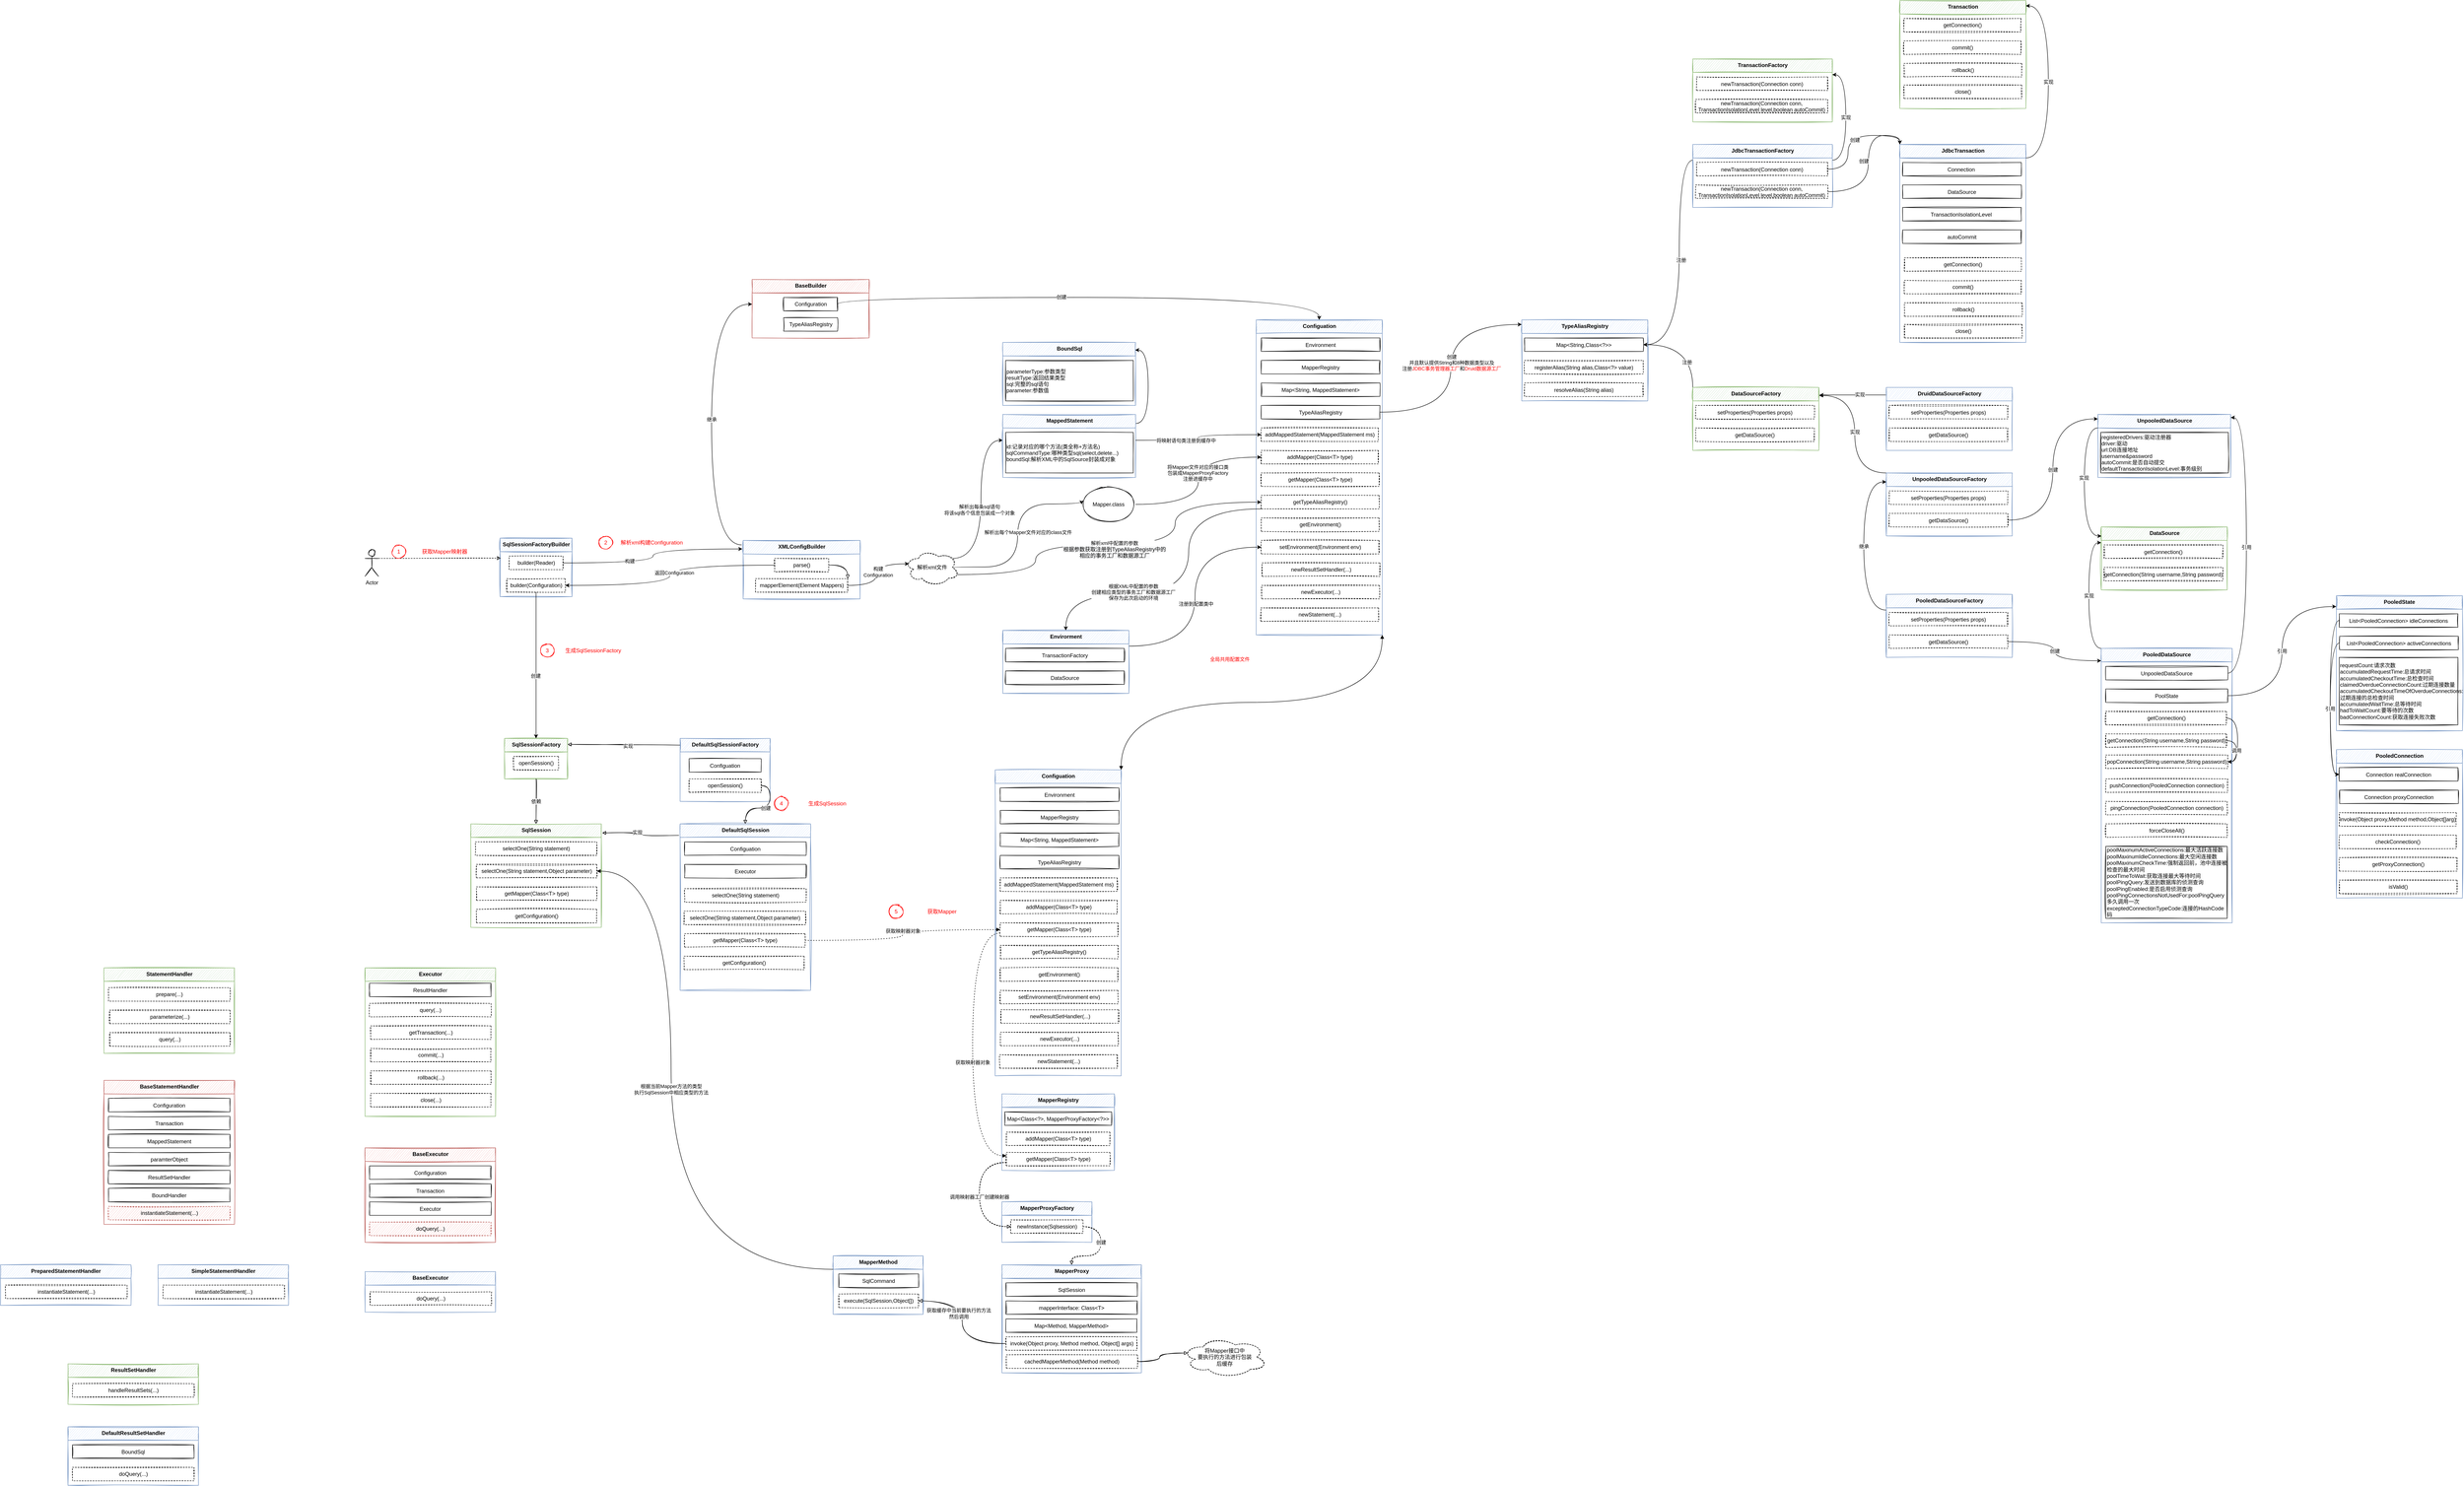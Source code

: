 <mxfile version="20.3.0" type="device"><diagram id="73CBY77F9_s80eTkKbSi" name="第 1 页"><mxGraphModel dx="2839" dy="4228" grid="1" gridSize="10" guides="1" tooltips="1" connect="1" arrows="1" fold="1" page="1" pageScale="1" pageWidth="827" pageHeight="1169" math="0" shadow="0"><root><mxCell id="0"/><mxCell id="1" parent="0"/><mxCell id="fDco7IQjXJ5KDzT5b9S2-1" value="&lt;b&gt;XMLConfigBuilder&lt;/b&gt;" style="swimlane;fontStyle=1;align=center;verticalAlign=top;childLayout=stackLayout;horizontal=1;startSize=30;horizontalStack=0;resizeParent=1;resizeParentMax=0;resizeLast=0;collapsible=0;marginBottom=0;html=1;sketch=1;fillColor=#dae8fc;strokeColor=#6c8ebf;" parent="1" vertex="1"><mxGeometry x="160" y="-2230" width="260" height="130" as="geometry"/></mxCell><mxCell id="fDco7IQjXJ5KDzT5b9S2-2" value="" style="swimlane;fontStyle=1;align=center;verticalAlign=top;horizontal=1;startSize=0;collapsible=0;marginBottom=0;html=1;strokeColor=none;fillColor=none;sketch=1;" parent="fDco7IQjXJ5KDzT5b9S2-1" vertex="1"><mxGeometry y="30" width="260" height="100" as="geometry"/></mxCell><mxCell id="fDco7IQjXJ5KDzT5b9S2-3" style="edgeStyle=orthogonalEdgeStyle;curved=1;rounded=0;orthogonalLoop=1;jettySize=auto;html=1;exitX=1;exitY=0.5;exitDx=0;exitDy=0;entryX=1;entryY=0;entryDx=0;entryDy=0;endArrow=block;endFill=0;sketch=1;" parent="fDco7IQjXJ5KDzT5b9S2-2" source="fDco7IQjXJ5KDzT5b9S2-4" target="fDco7IQjXJ5KDzT5b9S2-5" edge="1"><mxGeometry relative="1" as="geometry"/></mxCell><mxCell id="fDco7IQjXJ5KDzT5b9S2-4" value="parse()" style="html=1;align=center;verticalAlign=middle;rotatable=0;sketch=1;dashed=1;fillColor=none;" parent="fDco7IQjXJ5KDzT5b9S2-2" vertex="1"><mxGeometry width="120" height="30" relative="1" as="geometry"><mxPoint x="70" y="10" as="offset"/></mxGeometry></mxCell><mxCell id="fDco7IQjXJ5KDzT5b9S2-5" value="mapperElement(Element Mappers)" style="html=1;align=center;verticalAlign=middle;rotatable=0;sketch=1;dashed=1;fillColor=none;" parent="fDco7IQjXJ5KDzT5b9S2-2" vertex="1"><mxGeometry x="27.5" y="55" width="205" height="30" as="geometry"/></mxCell><mxCell id="fDco7IQjXJ5KDzT5b9S2-6" value="&lt;b&gt;BaseBuilder&lt;/b&gt;" style="swimlane;fontStyle=1;align=center;verticalAlign=top;childLayout=stackLayout;horizontal=1;startSize=30;horizontalStack=0;resizeParent=1;resizeParentMax=0;resizeLast=0;collapsible=0;marginBottom=0;html=1;sketch=1;fillColor=#f8cecc;strokeColor=#b85450;" parent="1" vertex="1"><mxGeometry x="180" y="-2810" width="260" height="130" as="geometry"/></mxCell><mxCell id="fDco7IQjXJ5KDzT5b9S2-7" value="" style="swimlane;fontStyle=1;align=center;verticalAlign=top;horizontal=1;startSize=0;collapsible=0;marginBottom=0;html=1;strokeColor=none;fillColor=none;sketch=1;" parent="fDco7IQjXJ5KDzT5b9S2-6" vertex="1"><mxGeometry y="30" width="260" height="100" as="geometry"/></mxCell><mxCell id="fDco7IQjXJ5KDzT5b9S2-8" value="Configuration" style="html=1;align=center;verticalAlign=middle;rotatable=0;sketch=1;fillColor=none;" parent="fDco7IQjXJ5KDzT5b9S2-7" vertex="1"><mxGeometry width="120" height="30" relative="1" as="geometry"><mxPoint x="70" y="10" as="offset"/></mxGeometry></mxCell><mxCell id="fDco7IQjXJ5KDzT5b9S2-9" value="TypeAliasRegistry" style="html=1;align=center;verticalAlign=middle;rotatable=0;sketch=1;fillColor=none;" parent="fDco7IQjXJ5KDzT5b9S2-7" vertex="1"><mxGeometry x="70" y="55" width="120" height="30" as="geometry"/></mxCell><mxCell id="fDco7IQjXJ5KDzT5b9S2-17" style="edgeStyle=orthogonalEdgeStyle;curved=1;rounded=0;orthogonalLoop=1;jettySize=auto;html=1;exitX=0.88;exitY=0.25;exitDx=0;exitDy=0;exitPerimeter=0;entryX=0;entryY=0.25;entryDx=0;entryDy=0;" parent="1" source="fDco7IQjXJ5KDzT5b9S2-11" target="fDco7IQjXJ5KDzT5b9S2-14" edge="1"><mxGeometry relative="1" as="geometry"/></mxCell><mxCell id="fDco7IQjXJ5KDzT5b9S2-19" value="解析出每条sql语句&lt;br&gt;将该sql各个信息包装成一个对象" style="edgeLabel;html=1;align=center;verticalAlign=middle;resizable=0;points=[];" parent="fDco7IQjXJ5KDzT5b9S2-17" vertex="1" connectable="0"><mxGeometry x="-0.085" y="4" relative="1" as="geometry"><mxPoint as="offset"/></mxGeometry></mxCell><mxCell id="fDco7IQjXJ5KDzT5b9S2-18" style="edgeStyle=orthogonalEdgeStyle;curved=1;rounded=0;orthogonalLoop=1;jettySize=auto;html=1;exitX=0.875;exitY=0.5;exitDx=0;exitDy=0;exitPerimeter=0;entryX=0;entryY=0.5;entryDx=0;entryDy=0;" parent="1" source="fDco7IQjXJ5KDzT5b9S2-11" target="fDco7IQjXJ5KDzT5b9S2-16" edge="1"><mxGeometry relative="1" as="geometry"><Array as="points"><mxPoint x="770" y="-2171"/><mxPoint x="770" y="-2311"/></Array></mxGeometry></mxCell><mxCell id="fDco7IQjXJ5KDzT5b9S2-20" value="解析出每个Mapper文件对应的class文件" style="edgeLabel;html=1;align=center;verticalAlign=middle;resizable=0;points=[];" parent="fDco7IQjXJ5KDzT5b9S2-18" vertex="1" connectable="0"><mxGeometry x="-0.2" y="8" relative="1" as="geometry"><mxPoint x="31" y="-52" as="offset"/></mxGeometry></mxCell><mxCell id="rHQN0y3nXJZR5T8ffIIZ-2" style="edgeStyle=orthogonalEdgeStyle;curved=1;rounded=0;orthogonalLoop=1;jettySize=auto;html=1;exitX=0.96;exitY=0.7;exitDx=0;exitDy=0;exitPerimeter=0;entryX=0;entryY=0.5;entryDx=0;entryDy=0;" parent="1" source="fDco7IQjXJ5KDzT5b9S2-11" target="fDco7IQjXJ5KDzT5b9S2-54" edge="1"><mxGeometry relative="1" as="geometry"><Array as="points"><mxPoint x="810" y="-2154"/><mxPoint x="810" y="-2220"/><mxPoint x="1120" y="-2220"/><mxPoint x="1120" y="-2315"/></Array></mxGeometry></mxCell><mxCell id="rHQN0y3nXJZR5T8ffIIZ-3" value="解析xml中配置的参数&lt;br&gt;&lt;span style=&quot;font-size: 12px; background-color: rgb(248, 249, 250);&quot;&gt;根据参数获取注册&lt;/span&gt;&lt;span style=&quot;font-size: 12px; background-color: rgb(248, 249, 250);&quot;&gt;到TypeAliasRegistry中的&lt;br&gt;相应的事务工厂和数据源工厂&lt;/span&gt;" style="edgeLabel;html=1;align=center;verticalAlign=middle;resizable=0;points=[];" parent="rHQN0y3nXJZR5T8ffIIZ-2" vertex="1" connectable="0"><mxGeometry x="-0.334" y="11" relative="1" as="geometry"><mxPoint x="137" y="21" as="offset"/></mxGeometry></mxCell><mxCell id="fDco7IQjXJ5KDzT5b9S2-11" value="解析xml文件" style="ellipse;shape=cloud;whiteSpace=wrap;html=1;sketch=1;dashed=1;" parent="1" vertex="1"><mxGeometry x="520" y="-2210" width="120" height="80" as="geometry"/></mxCell><mxCell id="fDco7IQjXJ5KDzT5b9S2-12" value="构建&lt;br&gt;Configuration" style="edgeStyle=orthogonalEdgeStyle;rounded=0;orthogonalLoop=1;jettySize=auto;html=1;exitX=1;exitY=0.5;exitDx=0;exitDy=0;curved=1;entryX=0.07;entryY=0.4;entryDx=0;entryDy=0;entryPerimeter=0;" parent="1" source="fDco7IQjXJ5KDzT5b9S2-5" target="fDco7IQjXJ5KDzT5b9S2-11" edge="1"><mxGeometry x="0.02" y="-4" relative="1" as="geometry"><mxPoint as="offset"/></mxGeometry></mxCell><mxCell id="fDco7IQjXJ5KDzT5b9S2-35" style="edgeStyle=orthogonalEdgeStyle;curved=1;rounded=0;orthogonalLoop=1;jettySize=auto;html=1;exitX=1.003;exitY=0.143;exitDx=0;exitDy=0;entryX=0.997;entryY=0.121;entryDx=0;entryDy=0;entryPerimeter=0;exitPerimeter=0;" parent="1" source="fDco7IQjXJ5KDzT5b9S2-13" target="fDco7IQjXJ5KDzT5b9S2-32" edge="1"><mxGeometry relative="1" as="geometry"><Array as="points"><mxPoint x="1060" y="-2490"/><mxPoint x="1060" y="-2653"/></Array></mxGeometry></mxCell><mxCell id="fDco7IQjXJ5KDzT5b9S2-13" value="MappedStatement" style="swimlane;fontStyle=1;align=center;verticalAlign=top;childLayout=stackLayout;horizontal=1;startSize=30;horizontalStack=0;resizeParent=1;resizeParentMax=0;resizeLast=0;collapsible=0;marginBottom=0;html=1;sketch=1;fillColor=#dae8fc;strokeColor=#6c8ebf;" parent="1" vertex="1"><mxGeometry x="737" y="-2510" width="295" height="140" as="geometry"/></mxCell><mxCell id="fDco7IQjXJ5KDzT5b9S2-14" value="" style="swimlane;fontStyle=1;align=center;verticalAlign=top;horizontal=1;startSize=0;collapsible=0;marginBottom=0;html=1;strokeColor=none;fillColor=none;sketch=1;" parent="fDco7IQjXJ5KDzT5b9S2-13" vertex="1"><mxGeometry y="30" width="295" height="110" as="geometry"/></mxCell><mxCell id="fDco7IQjXJ5KDzT5b9S2-15" value="id:记录对应的哪个方法(类全称+方法名)&#10;sqlCommandType:哪种类型sql(select,delete...)&#10;boundSql:解析XML中的SqlSource封装成对象" style="fontStyle=0;sketch=1;align=left;fillColor=none;" parent="fDco7IQjXJ5KDzT5b9S2-14" vertex="1"><mxGeometry x="6.25" y="10" width="283.75" height="90" as="geometry"/></mxCell><mxCell id="fDco7IQjXJ5KDzT5b9S2-48" style="edgeStyle=orthogonalEdgeStyle;curved=1;rounded=0;orthogonalLoop=1;jettySize=auto;html=1;exitX=1;exitY=0.5;exitDx=0;exitDy=0;entryX=0;entryY=0.5;entryDx=0;entryDy=0;" parent="1" source="fDco7IQjXJ5KDzT5b9S2-16" target="fDco7IQjXJ5KDzT5b9S2-25" edge="1"><mxGeometry relative="1" as="geometry"/></mxCell><mxCell id="fDco7IQjXJ5KDzT5b9S2-53" value="将Mapper文件对应的接口类&lt;br&gt;包装成MapperProxyFactory&lt;br&gt;注册进缓存中" style="edgeLabel;html=1;align=center;verticalAlign=middle;resizable=0;points=[];" parent="fDco7IQjXJ5KDzT5b9S2-48" vertex="1" connectable="0"><mxGeometry x="-0.386" y="19" relative="1" as="geometry"><mxPoint x="20" y="-51" as="offset"/></mxGeometry></mxCell><mxCell id="fDco7IQjXJ5KDzT5b9S2-16" value="Mapper.class" style="ellipse;whiteSpace=wrap;html=1;sketch=1;" parent="1" vertex="1"><mxGeometry x="912" y="-2350" width="120" height="80" as="geometry"/></mxCell><mxCell id="fDco7IQjXJ5KDzT5b9S2-21" value="Configuation" style="swimlane;fontStyle=1;align=center;verticalAlign=top;childLayout=stackLayout;horizontal=1;startSize=30;horizontalStack=0;resizeParent=1;resizeParentMax=0;resizeLast=0;collapsible=0;marginBottom=0;html=1;sketch=1;fillColor=#dae8fc;strokeColor=#6c8ebf;" parent="1" vertex="1"><mxGeometry x="1300" y="-2720" width="280" height="700" as="geometry"/></mxCell><mxCell id="fDco7IQjXJ5KDzT5b9S2-22" value="" style="swimlane;fontStyle=1;align=center;verticalAlign=top;horizontal=1;startSize=0;collapsible=0;marginBottom=0;html=1;strokeColor=none;fillColor=none;sketch=1;" parent="fDco7IQjXJ5KDzT5b9S2-21" vertex="1"><mxGeometry y="30" width="280" height="670" as="geometry"/></mxCell><mxCell id="fDco7IQjXJ5KDzT5b9S2-23" value="Environment" style="fontStyle=0;sketch=1;fillColor=none;strokeColor=default;fillStyle=zigzag-line;" parent="fDco7IQjXJ5KDzT5b9S2-22" vertex="1"><mxGeometry x="11.25" y="10" width="263.75" height="30" as="geometry"/></mxCell><mxCell id="fDco7IQjXJ5KDzT5b9S2-24" value="MapperRegistry" style="fontStyle=0;sketch=1;fillColor=none;" parent="fDco7IQjXJ5KDzT5b9S2-22" vertex="1"><mxGeometry x="11.25" y="60" width="263.75" height="30" as="geometry"/></mxCell><mxCell id="fDco7IQjXJ5KDzT5b9S2-25" value="addMapper(Class&amp;lt;T&amp;gt; type)" style="html=1;align=center;verticalAlign=middle;rotatable=0;sketch=1;dashed=1;fillColor=none;" parent="fDco7IQjXJ5KDzT5b9S2-22" vertex="1"><mxGeometry x="11.25" y="260" width="260" height="30" as="geometry"/></mxCell><mxCell id="fDco7IQjXJ5KDzT5b9S2-26" value="addMappedStatement(MappedStatement ms)" style="html=1;align=center;verticalAlign=middle;rotatable=0;sketch=1;dashed=1;fillColor=none;" parent="fDco7IQjXJ5KDzT5b9S2-22" vertex="1"><mxGeometry x="11.25" y="210" width="260" height="30" as="geometry"/></mxCell><mxCell id="fDco7IQjXJ5KDzT5b9S2-27" value="getMapper(Class&amp;lt;T&amp;gt; type)" style="html=1;align=center;verticalAlign=middle;rotatable=0;sketch=1;dashed=1;fillColor=none;" parent="fDco7IQjXJ5KDzT5b9S2-22" vertex="1"><mxGeometry x="11.25" y="310" width="261.87" height="30" as="geometry"/></mxCell><mxCell id="fDco7IQjXJ5KDzT5b9S2-28" value="Map&lt;String, MappedStatement&gt;" style="fontStyle=0;sketch=1;fillColor=none;" parent="fDco7IQjXJ5KDzT5b9S2-22" vertex="1"><mxGeometry x="11.25" y="110" width="263.75" height="30" as="geometry"/></mxCell><mxCell id="fDco7IQjXJ5KDzT5b9S2-29" value="TypeAliasRegistry" style="fontStyle=0;sketch=1;fillStyle=zigzag-line;fillColor=none;strokeColor=default;" parent="fDco7IQjXJ5KDzT5b9S2-22" vertex="1"><mxGeometry x="11.25" y="160" width="263.75" height="30" as="geometry"/></mxCell><mxCell id="fDco7IQjXJ5KDzT5b9S2-54" value="getTypeAliasRegistry()" style="html=1;align=center;verticalAlign=middle;rotatable=0;sketch=1;dashed=1;fillColor=none;" parent="fDco7IQjXJ5KDzT5b9S2-22" vertex="1"><mxGeometry x="11.25" y="360" width="261.87" height="30" as="geometry"/></mxCell><mxCell id="fDco7IQjXJ5KDzT5b9S2-55" value="getEnvironment()" style="html=1;align=center;verticalAlign=middle;rotatable=0;sketch=1;dashed=1;fillColor=none;" parent="fDco7IQjXJ5KDzT5b9S2-22" vertex="1"><mxGeometry x="11.25" y="410" width="261.87" height="30" as="geometry"/></mxCell><mxCell id="fDco7IQjXJ5KDzT5b9S2-56" value="setEnvironment(Environment env)" style="html=1;align=center;verticalAlign=middle;rotatable=0;sketch=1;dashed=1;fillColor=none;" parent="fDco7IQjXJ5KDzT5b9S2-22" vertex="1"><mxGeometry x="11.25" y="460" width="261.87" height="30" as="geometry"/></mxCell><mxCell id="droCCuEyfNpZCL_oGqaS-1" value="newResultSetHandler(...)" style="html=1;align=center;verticalAlign=middle;rotatable=0;sketch=1;dashed=1;fillColor=none;" vertex="1" parent="fDco7IQjXJ5KDzT5b9S2-22"><mxGeometry x="13.13" y="510" width="261.87" height="30" as="geometry"/></mxCell><mxCell id="droCCuEyfNpZCL_oGqaS-2" value="newExecutor(...)" style="html=1;align=center;verticalAlign=middle;rotatable=0;sketch=1;dashed=1;fillColor=none;" vertex="1" parent="fDco7IQjXJ5KDzT5b9S2-22"><mxGeometry x="12.19" y="560" width="261.87" height="30" as="geometry"/></mxCell><mxCell id="droCCuEyfNpZCL_oGqaS-3" value="newStatement(...)" style="html=1;align=center;verticalAlign=middle;rotatable=0;sketch=1;dashed=1;fillColor=none;" vertex="1" parent="fDco7IQjXJ5KDzT5b9S2-22"><mxGeometry x="10.32" y="610" width="261.87" height="30" as="geometry"/></mxCell><mxCell id="fDco7IQjXJ5KDzT5b9S2-30" value="继承" style="edgeStyle=orthogonalEdgeStyle;curved=1;rounded=0;orthogonalLoop=1;jettySize=auto;html=1;exitX=-0.012;exitY=0.077;exitDx=0;exitDy=0;entryX=0;entryY=0.25;entryDx=0;entryDy=0;exitPerimeter=0;" parent="1" source="fDco7IQjXJ5KDzT5b9S2-1" target="fDco7IQjXJ5KDzT5b9S2-7" edge="1"><mxGeometry relative="1" as="geometry"><Array as="points"><mxPoint x="90" y="-2220"/><mxPoint x="90" y="-2755"/></Array></mxGeometry></mxCell><mxCell id="fDco7IQjXJ5KDzT5b9S2-32" value="BoundSql" style="swimlane;fontStyle=1;align=center;verticalAlign=top;childLayout=stackLayout;horizontal=1;startSize=30;horizontalStack=0;resizeParent=1;resizeParentMax=0;resizeLast=0;collapsible=0;marginBottom=0;html=1;sketch=1;fillColor=#dae8fc;strokeColor=#6c8ebf;" parent="1" vertex="1"><mxGeometry x="737" y="-2670" width="295" height="140" as="geometry"/></mxCell><mxCell id="fDco7IQjXJ5KDzT5b9S2-33" value="" style="swimlane;fontStyle=1;align=center;verticalAlign=top;horizontal=1;startSize=0;collapsible=0;marginBottom=0;html=1;strokeColor=none;fillColor=none;sketch=1;" parent="fDco7IQjXJ5KDzT5b9S2-32" vertex="1"><mxGeometry y="30" width="295" height="110" as="geometry"/></mxCell><mxCell id="fDco7IQjXJ5KDzT5b9S2-34" value="parameterType:参数类型&#10;resultType:返回结果类型&#10;sql:完整的sql语句&#10;parameter:参数值" style="fontStyle=0;sketch=1;align=left;fillColor=none;strokeColor=default;fillStyle=zigzag-line;" parent="fDco7IQjXJ5KDzT5b9S2-33" vertex="1"><mxGeometry x="6.25" y="10" width="283.75" height="90" as="geometry"/></mxCell><mxCell id="fDco7IQjXJ5KDzT5b9S2-39" style="edgeStyle=orthogonalEdgeStyle;curved=1;rounded=0;orthogonalLoop=1;jettySize=auto;html=1;exitX=1;exitY=0.5;exitDx=0;exitDy=0;entryX=0.5;entryY=0;entryDx=0;entryDy=0;" parent="1" source="fDco7IQjXJ5KDzT5b9S2-8" target="fDco7IQjXJ5KDzT5b9S2-21" edge="1"><mxGeometry relative="1" as="geometry"><Array as="points"><mxPoint x="370" y="-2770"/><mxPoint x="1440" y="-2770"/></Array></mxGeometry></mxCell><mxCell id="fDco7IQjXJ5KDzT5b9S2-40" value="创建" style="edgeLabel;html=1;align=center;verticalAlign=middle;resizable=0;points=[];" parent="fDco7IQjXJ5KDzT5b9S2-39" vertex="1" connectable="0"><mxGeometry x="-0.098" y="1" relative="1" as="geometry"><mxPoint as="offset"/></mxGeometry></mxCell><mxCell id="fDco7IQjXJ5KDzT5b9S2-41" value="TypeAliasRegistry" style="swimlane;fontStyle=1;align=center;verticalAlign=top;childLayout=stackLayout;horizontal=1;startSize=30;horizontalStack=0;resizeParent=1;resizeParentMax=0;resizeLast=0;collapsible=0;marginBottom=0;html=1;sketch=1;fillColor=#dae8fc;strokeColor=#6c8ebf;" parent="1" vertex="1"><mxGeometry x="1890" y="-2720" width="280" height="180" as="geometry"/></mxCell><mxCell id="fDco7IQjXJ5KDzT5b9S2-42" value="" style="swimlane;fontStyle=1;align=center;verticalAlign=top;horizontal=1;startSize=0;collapsible=0;marginBottom=0;html=1;strokeColor=none;fillColor=none;sketch=1;" parent="fDco7IQjXJ5KDzT5b9S2-41" vertex="1"><mxGeometry y="30" width="280" height="150" as="geometry"/></mxCell><mxCell id="fDco7IQjXJ5KDzT5b9S2-43" value="Map&lt;String,Class&lt;?&gt;&gt;" style="fontStyle=0;sketch=1;fillColor=none;strokeColor=default;fillStyle=zigzag-line;" parent="fDco7IQjXJ5KDzT5b9S2-42" vertex="1"><mxGeometry x="6.25" y="10" width="263.75" height="30" as="geometry"/></mxCell><mxCell id="fDco7IQjXJ5KDzT5b9S2-44" value="registerAlias(String alias,Class&lt;?&gt; value)" style="fontStyle=0;sketch=1;fillColor=none;strokeColor=default;fillStyle=zigzag-line;dashed=1;" parent="fDco7IQjXJ5KDzT5b9S2-42" vertex="1"><mxGeometry x="6.25" y="60" width="263.75" height="30" as="geometry"/></mxCell><mxCell id="fDco7IQjXJ5KDzT5b9S2-45" value="resolveAlias(String alias)" style="fontStyle=0;sketch=1;fillColor=none;strokeColor=default;fillStyle=zigzag-line;dashed=1;" parent="fDco7IQjXJ5KDzT5b9S2-42" vertex="1"><mxGeometry x="6.25" y="110" width="263.75" height="30" as="geometry"/></mxCell><mxCell id="fDco7IQjXJ5KDzT5b9S2-46" style="edgeStyle=orthogonalEdgeStyle;curved=1;rounded=0;orthogonalLoop=1;jettySize=auto;html=1;exitX=1;exitY=0.5;exitDx=0;exitDy=0;entryX=0;entryY=0.056;entryDx=0;entryDy=0;entryPerimeter=0;" parent="1" source="fDco7IQjXJ5KDzT5b9S2-29" target="fDco7IQjXJ5KDzT5b9S2-41" edge="1"><mxGeometry relative="1" as="geometry"/></mxCell><mxCell id="fDco7IQjXJ5KDzT5b9S2-47" value="创建&lt;br&gt;并且默认提供String和8种数据类型以及&lt;br&gt;注册&lt;font color=&quot;#ff0000&quot;&gt;JDBC事务管理器工厂&lt;/font&gt;和&lt;font color=&quot;#ff0000&quot;&gt;Druid数据源工厂&lt;/font&gt;" style="edgeLabel;html=1;align=center;verticalAlign=middle;resizable=0;points=[];" parent="fDco7IQjXJ5KDzT5b9S2-46" vertex="1" connectable="0"><mxGeometry x="-0.11" y="-1" relative="1" as="geometry"><mxPoint y="-41" as="offset"/></mxGeometry></mxCell><mxCell id="fDco7IQjXJ5KDzT5b9S2-51" style="edgeStyle=orthogonalEdgeStyle;curved=1;rounded=0;orthogonalLoop=1;jettySize=auto;html=1;exitX=1;exitY=0.25;exitDx=0;exitDy=0;entryX=0;entryY=0.5;entryDx=0;entryDy=0;" parent="1" source="fDco7IQjXJ5KDzT5b9S2-14" target="fDco7IQjXJ5KDzT5b9S2-26" edge="1"><mxGeometry relative="1" as="geometry"/></mxCell><mxCell id="fDco7IQjXJ5KDzT5b9S2-52" value="将映射语句类注册到缓存中" style="edgeLabel;html=1;align=center;verticalAlign=middle;resizable=0;points=[];" parent="fDco7IQjXJ5KDzT5b9S2-51" vertex="1" connectable="0"><mxGeometry x="-0.232" y="1" relative="1" as="geometry"><mxPoint y="1" as="offset"/></mxGeometry></mxCell><mxCell id="fDco7IQjXJ5KDzT5b9S2-63" style="edgeStyle=orthogonalEdgeStyle;curved=1;rounded=0;orthogonalLoop=1;jettySize=auto;html=1;exitX=1;exitY=0.25;exitDx=0;exitDy=0;entryX=0;entryY=0.5;entryDx=0;entryDy=0;" parent="1" source="fDco7IQjXJ5KDzT5b9S2-57" target="fDco7IQjXJ5KDzT5b9S2-56" edge="1"><mxGeometry relative="1" as="geometry"/></mxCell><mxCell id="fDco7IQjXJ5KDzT5b9S2-64" value="注册到配置类中" style="edgeLabel;html=1;align=center;verticalAlign=middle;resizable=0;points=[];" parent="fDco7IQjXJ5KDzT5b9S2-63" vertex="1" connectable="0"><mxGeometry x="-0.062" y="-2" relative="1" as="geometry"><mxPoint as="offset"/></mxGeometry></mxCell><mxCell id="fDco7IQjXJ5KDzT5b9S2-57" value="Envirorment" style="swimlane;fontStyle=1;align=center;verticalAlign=top;childLayout=stackLayout;horizontal=1;startSize=30;horizontalStack=0;resizeParent=1;resizeParentMax=0;resizeLast=0;collapsible=0;marginBottom=0;html=1;sketch=1;fillColor=#dae8fc;strokeColor=#6c8ebf;" parent="1" vertex="1"><mxGeometry x="737" y="-2030" width="280" height="140" as="geometry"/></mxCell><mxCell id="fDco7IQjXJ5KDzT5b9S2-58" value="" style="swimlane;fontStyle=1;align=center;verticalAlign=top;horizontal=1;startSize=0;collapsible=0;marginBottom=0;html=1;strokeColor=none;fillColor=none;sketch=1;" parent="fDco7IQjXJ5KDzT5b9S2-57" vertex="1"><mxGeometry y="30" width="280" height="110" as="geometry"/></mxCell><mxCell id="fDco7IQjXJ5KDzT5b9S2-59" value="TransactionFactory" style="fontStyle=0;sketch=1;fillColor=none;strokeColor=default;fillStyle=zigzag-line;" parent="fDco7IQjXJ5KDzT5b9S2-58" vertex="1"><mxGeometry x="6.25" y="10" width="263.75" height="30" as="geometry"/></mxCell><mxCell id="fDco7IQjXJ5KDzT5b9S2-60" value="DataSource" style="fontStyle=0;sketch=1;fillColor=none;strokeColor=default;fillStyle=zigzag-line;" parent="fDco7IQjXJ5KDzT5b9S2-58" vertex="1"><mxGeometry x="6.25" y="60" width="263.75" height="30" as="geometry"/></mxCell><mxCell id="fDco7IQjXJ5KDzT5b9S2-65" value="TransactionFactory" style="swimlane;fontStyle=1;align=center;verticalAlign=top;childLayout=stackLayout;horizontal=1;startSize=30;horizontalStack=0;resizeParent=1;resizeParentMax=0;resizeLast=0;collapsible=0;marginBottom=0;html=1;sketch=1;fillColor=#d5e8d4;strokeColor=#82b366;" parent="1" vertex="1"><mxGeometry x="2270" y="-3300" width="310" height="140" as="geometry"/></mxCell><mxCell id="fDco7IQjXJ5KDzT5b9S2-66" value="" style="swimlane;fontStyle=1;align=center;verticalAlign=top;horizontal=1;startSize=0;collapsible=0;marginBottom=0;html=1;strokeColor=none;fillColor=none;sketch=1;" parent="fDco7IQjXJ5KDzT5b9S2-65" vertex="1"><mxGeometry y="30" width="310" height="110" as="geometry"/></mxCell><mxCell id="fDco7IQjXJ5KDzT5b9S2-67" value="newTransaction(Connection conn)" style="fontStyle=0;sketch=1;fillColor=none;strokeColor=default;fillStyle=zigzag-line;dashed=1;" parent="fDco7IQjXJ5KDzT5b9S2-66" vertex="1"><mxGeometry x="8.13" y="10" width="291.87" height="30" as="geometry"/></mxCell><mxCell id="fDco7IQjXJ5KDzT5b9S2-68" value="newTransaction(Connection conn,&#10;TransactionIsolationLevel level,boolean autoCommit)" style="fontStyle=0;sketch=1;fillColor=none;strokeColor=default;fillStyle=zigzag-line;dashed=1;" parent="fDco7IQjXJ5KDzT5b9S2-66" vertex="1"><mxGeometry x="6.25" y="60" width="293.75" height="30" as="geometry"/></mxCell><mxCell id="rHQN0y3nXJZR5T8ffIIZ-6" style="edgeStyle=orthogonalEdgeStyle;curved=1;rounded=0;orthogonalLoop=1;jettySize=auto;html=1;exitX=0;exitY=0;exitDx=0;exitDy=0;entryX=1;entryY=0.5;entryDx=0;entryDy=0;" parent="1" source="fDco7IQjXJ5KDzT5b9S2-69" target="fDco7IQjXJ5KDzT5b9S2-43" edge="1"><mxGeometry relative="1" as="geometry"/></mxCell><mxCell id="rHQN0y3nXJZR5T8ffIIZ-7" value="注册" style="edgeLabel;html=1;align=center;verticalAlign=middle;resizable=0;points=[];" parent="rHQN0y3nXJZR5T8ffIIZ-6" vertex="1" connectable="0"><mxGeometry x="-0.452" y="13" relative="1" as="geometry"><mxPoint as="offset"/></mxGeometry></mxCell><mxCell id="fDco7IQjXJ5KDzT5b9S2-69" value="DataSourceFactory" style="swimlane;fontStyle=1;align=center;verticalAlign=top;childLayout=stackLayout;horizontal=1;startSize=30;horizontalStack=0;resizeParent=1;resizeParentMax=0;resizeLast=0;collapsible=0;marginBottom=0;html=1;sketch=1;fillColor=#d5e8d4;strokeColor=#82b366;" parent="1" vertex="1"><mxGeometry x="2270" y="-2570" width="280" height="140" as="geometry"/></mxCell><mxCell id="fDco7IQjXJ5KDzT5b9S2-70" value="" style="swimlane;fontStyle=1;align=center;verticalAlign=top;horizontal=1;startSize=0;collapsible=0;marginBottom=0;html=1;strokeColor=none;fillColor=none;sketch=1;" parent="fDco7IQjXJ5KDzT5b9S2-69" vertex="1"><mxGeometry y="30" width="280" height="110" as="geometry"/></mxCell><mxCell id="fDco7IQjXJ5KDzT5b9S2-71" value="setProperties(Properties props)" style="fontStyle=0;sketch=1;fillColor=none;strokeColor=default;fillStyle=zigzag-line;dashed=1;" parent="fDco7IQjXJ5KDzT5b9S2-70" vertex="1"><mxGeometry x="6.25" y="10" width="263.75" height="30" as="geometry"/></mxCell><mxCell id="fDco7IQjXJ5KDzT5b9S2-72" value="getDataSource()" style="fontStyle=0;sketch=1;fillColor=none;strokeColor=default;fillStyle=zigzag-line;dashed=1;" parent="fDco7IQjXJ5KDzT5b9S2-70" vertex="1"><mxGeometry x="6.25" y="60" width="263.75" height="30" as="geometry"/></mxCell><mxCell id="fDco7IQjXJ5KDzT5b9S2-108" value="实现" style="edgeStyle=orthogonalEdgeStyle;curved=1;rounded=0;orthogonalLoop=1;jettySize=auto;html=1;exitX=1;exitY=0.25;exitDx=0;exitDy=0;entryX=1;entryY=0.25;entryDx=0;entryDy=0;" parent="1" source="fDco7IQjXJ5KDzT5b9S2-73" target="fDco7IQjXJ5KDzT5b9S2-65" edge="1"><mxGeometry relative="1" as="geometry"><Array as="points"><mxPoint x="2610" y="-3075"/><mxPoint x="2610" y="-3265"/></Array></mxGeometry></mxCell><mxCell id="fDco7IQjXJ5KDzT5b9S2-111" style="edgeStyle=orthogonalEdgeStyle;curved=1;rounded=0;orthogonalLoop=1;jettySize=auto;html=1;exitX=0;exitY=0.25;exitDx=0;exitDy=0;entryX=1;entryY=0.5;entryDx=0;entryDy=0;" parent="1" source="fDco7IQjXJ5KDzT5b9S2-73" target="fDco7IQjXJ5KDzT5b9S2-43" edge="1"><mxGeometry relative="1" as="geometry"><Array as="points"><mxPoint x="2240" y="-3075"/><mxPoint x="2240" y="-2665"/></Array></mxGeometry></mxCell><mxCell id="fDco7IQjXJ5KDzT5b9S2-113" value="注册" style="edgeLabel;html=1;align=center;verticalAlign=middle;resizable=0;points=[];" parent="fDco7IQjXJ5KDzT5b9S2-111" vertex="1" connectable="0"><mxGeometry x="-0.031" y="4" relative="1" as="geometry"><mxPoint as="offset"/></mxGeometry></mxCell><mxCell id="fDco7IQjXJ5KDzT5b9S2-73" value="JdbcTransactionFactory" style="swimlane;fontStyle=1;align=center;verticalAlign=top;childLayout=stackLayout;horizontal=1;startSize=30;horizontalStack=0;resizeParent=1;resizeParentMax=0;resizeLast=0;collapsible=0;marginBottom=0;html=1;sketch=1;fillColor=#dae8fc;strokeColor=#6c8ebf;" parent="1" vertex="1"><mxGeometry x="2270" y="-3110" width="310" height="140" as="geometry"/></mxCell><mxCell id="fDco7IQjXJ5KDzT5b9S2-74" value="" style="swimlane;fontStyle=1;align=center;verticalAlign=top;horizontal=1;startSize=0;collapsible=0;marginBottom=0;html=1;strokeColor=none;fillColor=none;sketch=1;" parent="fDco7IQjXJ5KDzT5b9S2-73" vertex="1"><mxGeometry y="30" width="310" height="110" as="geometry"/></mxCell><mxCell id="fDco7IQjXJ5KDzT5b9S2-75" value="newTransaction(Connection conn)" style="fontStyle=0;sketch=1;fillColor=none;strokeColor=default;fillStyle=zigzag-line;dashed=1;" parent="fDco7IQjXJ5KDzT5b9S2-74" vertex="1"><mxGeometry x="8.13" y="10" width="291.87" height="30" as="geometry"/></mxCell><mxCell id="fDco7IQjXJ5KDzT5b9S2-76" value="newTransaction(Connection conn,&#10;TransactionIsolationLevel level,boolean autoCommit)" style="fontStyle=0;sketch=1;fillColor=none;strokeColor=default;fillStyle=zigzag-line;dashed=1;" parent="fDco7IQjXJ5KDzT5b9S2-74" vertex="1"><mxGeometry x="6.25" y="60" width="293.75" height="30" as="geometry"/></mxCell><mxCell id="rHQN0y3nXJZR5T8ffIIZ-18" style="edgeStyle=orthogonalEdgeStyle;curved=1;rounded=0;orthogonalLoop=1;jettySize=auto;html=1;exitX=-0.004;exitY=0.12;exitDx=0;exitDy=0;entryX=1.006;entryY=0.12;entryDx=0;entryDy=0;entryPerimeter=0;exitPerimeter=0;" parent="1" source="fDco7IQjXJ5KDzT5b9S2-77" target="fDco7IQjXJ5KDzT5b9S2-69" edge="1"><mxGeometry relative="1" as="geometry"/></mxCell><mxCell id="rHQN0y3nXJZR5T8ffIIZ-24" value="实现" style="edgeLabel;html=1;align=center;verticalAlign=middle;resizable=0;points=[];" parent="rHQN0y3nXJZR5T8ffIIZ-18" vertex="1" connectable="0"><mxGeometry x="-0.213" y="-1" relative="1" as="geometry"><mxPoint as="offset"/></mxGeometry></mxCell><mxCell id="fDco7IQjXJ5KDzT5b9S2-77" value="DruidDataSourceFactory" style="swimlane;fontStyle=1;align=center;verticalAlign=top;childLayout=stackLayout;horizontal=1;startSize=30;horizontalStack=0;resizeParent=1;resizeParentMax=0;resizeLast=0;collapsible=0;marginBottom=0;html=1;sketch=1;fillColor=#dae8fc;strokeColor=#6c8ebf;" parent="1" vertex="1"><mxGeometry x="2700" y="-2570" width="280" height="140" as="geometry"/></mxCell><mxCell id="fDco7IQjXJ5KDzT5b9S2-78" value="" style="swimlane;fontStyle=1;align=center;verticalAlign=top;horizontal=1;startSize=0;collapsible=0;marginBottom=0;html=1;strokeColor=none;fillColor=none;sketch=1;" parent="fDco7IQjXJ5KDzT5b9S2-77" vertex="1"><mxGeometry y="30" width="280" height="110" as="geometry"/></mxCell><mxCell id="fDco7IQjXJ5KDzT5b9S2-79" value="setProperties(Properties props)" style="fontStyle=0;sketch=1;fillColor=none;strokeColor=default;fillStyle=zigzag-line;dashed=1;" parent="fDco7IQjXJ5KDzT5b9S2-78" vertex="1"><mxGeometry x="6.25" y="10" width="263.75" height="30" as="geometry"/></mxCell><mxCell id="fDco7IQjXJ5KDzT5b9S2-80" value="getDataSource()" style="fontStyle=0;sketch=1;fillColor=none;strokeColor=default;fillStyle=zigzag-line;dashed=1;" parent="fDco7IQjXJ5KDzT5b9S2-78" vertex="1"><mxGeometry x="6.25" y="60" width="263.75" height="30" as="geometry"/></mxCell><mxCell id="fDco7IQjXJ5KDzT5b9S2-83" value="JdbcTransaction" style="swimlane;fontStyle=1;align=center;verticalAlign=top;childLayout=stackLayout;horizontal=1;startSize=30;horizontalStack=0;resizeParent=1;resizeParentMax=0;resizeLast=0;collapsible=0;marginBottom=0;html=1;sketch=1;fillColor=#dae8fc;strokeColor=#6c8ebf;" parent="1" vertex="1"><mxGeometry x="2730" y="-3110" width="280" height="440" as="geometry"/></mxCell><mxCell id="fDco7IQjXJ5KDzT5b9S2-84" value="" style="swimlane;fontStyle=1;align=center;verticalAlign=top;horizontal=1;startSize=0;collapsible=0;marginBottom=0;html=1;strokeColor=none;fillColor=none;sketch=1;" parent="fDco7IQjXJ5KDzT5b9S2-83" vertex="1"><mxGeometry y="30" width="280" height="410" as="geometry"/></mxCell><mxCell id="fDco7IQjXJ5KDzT5b9S2-85" value="Connection " style="fontStyle=0;sketch=1;fillColor=none;strokeColor=default;fillStyle=zigzag-line;" parent="fDco7IQjXJ5KDzT5b9S2-84" vertex="1"><mxGeometry x="6.25" y="10" width="263.75" height="30" as="geometry"/></mxCell><mxCell id="fDco7IQjXJ5KDzT5b9S2-86" value="DataSource" style="fontStyle=0;sketch=1;fillColor=none;" parent="fDco7IQjXJ5KDzT5b9S2-84" vertex="1"><mxGeometry x="6.25" y="60" width="263.75" height="30" as="geometry"/></mxCell><mxCell id="fDco7IQjXJ5KDzT5b9S2-87" value="getConnection()" style="html=1;align=center;verticalAlign=middle;rotatable=0;sketch=1;dashed=1;fillColor=none;" parent="fDco7IQjXJ5KDzT5b9S2-84" vertex="1"><mxGeometry x="10" y="222" width="260" height="30" as="geometry"/></mxCell><mxCell id="fDco7IQjXJ5KDzT5b9S2-88" value="commit()" style="html=1;align=center;verticalAlign=middle;rotatable=0;sketch=1;dashed=1;fillColor=none;" parent="fDco7IQjXJ5KDzT5b9S2-84" vertex="1"><mxGeometry x="10" y="272" width="260" height="30" as="geometry"/></mxCell><mxCell id="fDco7IQjXJ5KDzT5b9S2-89" value="rollback()" style="html=1;align=center;verticalAlign=middle;rotatable=0;sketch=1;dashed=1;fillColor=none;" parent="fDco7IQjXJ5KDzT5b9S2-84" vertex="1"><mxGeometry x="10.0" y="322" width="261.87" height="30" as="geometry"/></mxCell><mxCell id="fDco7IQjXJ5KDzT5b9S2-90" value="TransactionIsolationLevel " style="fontStyle=0;sketch=1;fillColor=none;" parent="fDco7IQjXJ5KDzT5b9S2-84" vertex="1"><mxGeometry x="6.25" y="110" width="263.75" height="30" as="geometry"/></mxCell><mxCell id="fDco7IQjXJ5KDzT5b9S2-91" value="autoCommit" style="fontStyle=0;sketch=1;fillStyle=zigzag-line;fillColor=none;strokeColor=default;" parent="fDco7IQjXJ5KDzT5b9S2-84" vertex="1"><mxGeometry x="6.25" y="160" width="263.75" height="30" as="geometry"/></mxCell><mxCell id="fDco7IQjXJ5KDzT5b9S2-92" value="close()" style="html=1;align=center;verticalAlign=middle;rotatable=0;sketch=1;dashed=1;fillColor=none;" parent="fDco7IQjXJ5KDzT5b9S2-84" vertex="1"><mxGeometry x="10" y="370" width="261.87" height="30" as="geometry"/></mxCell><mxCell id="fDco7IQjXJ5KDzT5b9S2-94" value="创建" style="edgeStyle=orthogonalEdgeStyle;curved=1;rounded=0;orthogonalLoop=1;jettySize=auto;html=1;exitX=1;exitY=0.5;exitDx=0;exitDy=0;entryX=0;entryY=0;entryDx=0;entryDy=0;" parent="1" source="fDco7IQjXJ5KDzT5b9S2-75" target="fDco7IQjXJ5KDzT5b9S2-83" edge="1"><mxGeometry x="0.059" y="-10" relative="1" as="geometry"><Array as="points"><mxPoint x="2615" y="-3055"/><mxPoint x="2615" y="-3130"/><mxPoint x="2730" y="-3130"/></Array><mxPoint as="offset"/></mxGeometry></mxCell><mxCell id="fDco7IQjXJ5KDzT5b9S2-96" value="创建" style="edgeStyle=orthogonalEdgeStyle;curved=1;rounded=0;orthogonalLoop=1;jettySize=auto;html=1;exitX=1;exitY=0.5;exitDx=0;exitDy=0;entryX=0;entryY=0;entryDx=0;entryDy=0;" parent="1" source="fDco7IQjXJ5KDzT5b9S2-76" target="fDco7IQjXJ5KDzT5b9S2-83" edge="1"><mxGeometry x="0.04" y="10" relative="1" as="geometry"><Array as="points"><mxPoint x="2660" y="-3005"/><mxPoint x="2660" y="-3130"/><mxPoint x="2730" y="-3130"/></Array><mxPoint as="offset"/></mxGeometry></mxCell><mxCell id="fDco7IQjXJ5KDzT5b9S2-97" value="Transaction" style="swimlane;fontStyle=1;align=center;verticalAlign=top;childLayout=stackLayout;horizontal=1;startSize=30;horizontalStack=0;resizeParent=1;resizeParentMax=0;resizeLast=0;collapsible=0;marginBottom=0;html=1;sketch=1;fillColor=#d5e8d4;strokeColor=#82b366;" parent="1" vertex="1"><mxGeometry x="2730" y="-3430" width="280" height="240" as="geometry"/></mxCell><mxCell id="fDco7IQjXJ5KDzT5b9S2-98" value="" style="swimlane;fontStyle=1;align=center;verticalAlign=top;horizontal=1;startSize=0;collapsible=0;marginBottom=0;html=1;strokeColor=none;fillColor=none;sketch=1;" parent="fDco7IQjXJ5KDzT5b9S2-97" vertex="1"><mxGeometry y="30" width="280" height="210" as="geometry"/></mxCell><mxCell id="fDco7IQjXJ5KDzT5b9S2-101" value="getConnection()" style="html=1;align=center;verticalAlign=middle;rotatable=0;sketch=1;dashed=1;fillColor=none;" parent="fDco7IQjXJ5KDzT5b9S2-98" vertex="1"><mxGeometry x="9.07" y="10" width="260" height="30" as="geometry"/></mxCell><mxCell id="fDco7IQjXJ5KDzT5b9S2-102" value="commit()" style="html=1;align=center;verticalAlign=middle;rotatable=0;sketch=1;dashed=1;fillColor=none;" parent="fDco7IQjXJ5KDzT5b9S2-98" vertex="1"><mxGeometry x="9.07" y="60" width="260" height="30" as="geometry"/></mxCell><mxCell id="fDco7IQjXJ5KDzT5b9S2-103" value="rollback()" style="html=1;align=center;verticalAlign=middle;rotatable=0;sketch=1;dashed=1;fillColor=none;" parent="fDco7IQjXJ5KDzT5b9S2-98" vertex="1"><mxGeometry x="9.07" y="110" width="261.87" height="30" as="geometry"/></mxCell><mxCell id="fDco7IQjXJ5KDzT5b9S2-106" value="close()" style="html=1;align=center;verticalAlign=middle;rotatable=0;sketch=1;dashed=1;fillColor=none;" parent="fDco7IQjXJ5KDzT5b9S2-98" vertex="1"><mxGeometry x="9.07" y="158" width="261.87" height="30" as="geometry"/></mxCell><mxCell id="fDco7IQjXJ5KDzT5b9S2-107" value="实现" style="edgeStyle=orthogonalEdgeStyle;curved=1;rounded=0;orthogonalLoop=1;jettySize=auto;html=1;exitX=1;exitY=0;exitDx=0;exitDy=0;entryX=1;entryY=0.05;entryDx=0;entryDy=0;entryPerimeter=0;" parent="1" source="fDco7IQjXJ5KDzT5b9S2-84" target="fDco7IQjXJ5KDzT5b9S2-97" edge="1"><mxGeometry relative="1" as="geometry"><Array as="points"><mxPoint x="3060" y="-3080"/><mxPoint x="3060" y="-3418"/></Array></mxGeometry></mxCell><mxCell id="i8vUmpMp_9-NHayWGgGe-1" value="SqlSessionFactoryBuilder" style="swimlane;fontStyle=1;align=center;verticalAlign=top;childLayout=stackLayout;horizontal=1;startSize=30;horizontalStack=0;resizeParent=1;resizeParentMax=0;resizeLast=0;collapsible=0;marginBottom=0;html=1;sketch=1;fillColor=#dae8fc;strokeColor=#6c8ebf;" parent="1" vertex="1"><mxGeometry x="-380" y="-2235" width="160" height="130" as="geometry"/></mxCell><mxCell id="i8vUmpMp_9-NHayWGgGe-2" value="" style="swimlane;fontStyle=1;align=center;verticalAlign=top;horizontal=1;startSize=0;collapsible=0;marginBottom=0;html=1;strokeColor=none;fillColor=none;sketch=1;" parent="i8vUmpMp_9-NHayWGgGe-1" vertex="1"><mxGeometry y="30" width="160" height="100" as="geometry"/></mxCell><mxCell id="i8vUmpMp_9-NHayWGgGe-3" value="builder(Reader)" style="html=1;align=center;verticalAlign=middle;rotatable=0;sketch=1;dashed=1;fillColor=none;" parent="i8vUmpMp_9-NHayWGgGe-2" vertex="1"><mxGeometry width="120" height="30" relative="1" as="geometry"><mxPoint x="20" y="10" as="offset"/></mxGeometry></mxCell><mxCell id="i8vUmpMp_9-NHayWGgGe-4" value="builder(Configuration)" style="html=1;align=center;verticalAlign=middle;rotatable=0;sketch=1;dashed=1;fillColor=none;" parent="i8vUmpMp_9-NHayWGgGe-2" vertex="1"><mxGeometry x="15" y="60" width="130" height="30" as="geometry"/></mxCell><mxCell id="i8vUmpMp_9-NHayWGgGe-7" style="edgeStyle=orthogonalEdgeStyle;curved=1;rounded=0;orthogonalLoop=1;jettySize=auto;html=1;exitX=1;exitY=0.5;exitDx=0;exitDy=0;entryX=-0.006;entryY=0.146;entryDx=0;entryDy=0;entryPerimeter=0;fontColor=#FF0000;" parent="1" source="i8vUmpMp_9-NHayWGgGe-3" target="fDco7IQjXJ5KDzT5b9S2-1" edge="1"><mxGeometry relative="1" as="geometry"/></mxCell><mxCell id="i8vUmpMp_9-NHayWGgGe-9" value="&lt;font color=&quot;#000000&quot;&gt;构建&lt;/font&gt;" style="edgeLabel;html=1;align=center;verticalAlign=middle;resizable=0;points=[];fontColor=#FF0000;" parent="i8vUmpMp_9-NHayWGgGe-7" vertex="1" connectable="0"><mxGeometry x="-0.313" y="4" relative="1" as="geometry"><mxPoint as="offset"/></mxGeometry></mxCell><mxCell id="i8vUmpMp_9-NHayWGgGe-8" style="edgeStyle=orthogonalEdgeStyle;curved=1;rounded=0;orthogonalLoop=1;jettySize=auto;html=1;exitX=0;exitY=0.5;exitDx=0;exitDy=0;entryX=1;entryY=0.5;entryDx=0;entryDy=0;fontColor=#FF0000;" parent="1" source="fDco7IQjXJ5KDzT5b9S2-4" target="i8vUmpMp_9-NHayWGgGe-4" edge="1"><mxGeometry relative="1" as="geometry"/></mxCell><mxCell id="i8vUmpMp_9-NHayWGgGe-10" value="返回Configuration" style="edgeLabel;html=1;align=center;verticalAlign=middle;resizable=0;points=[];fontColor=#000000;" parent="i8vUmpMp_9-NHayWGgGe-8" vertex="1" connectable="0"><mxGeometry x="-0.023" y="9" relative="1" as="geometry"><mxPoint as="offset"/></mxGeometry></mxCell><mxCell id="i8vUmpMp_9-NHayWGgGe-66" value="SqlSessionFactory" style="swimlane;fontStyle=1;align=center;verticalAlign=top;childLayout=stackLayout;horizontal=1;startSize=30;horizontalStack=0;resizeParent=1;resizeParentMax=0;resizeLast=0;collapsible=0;marginBottom=0;html=1;sketch=1;fillColor=#d5e8d4;strokeColor=#82b366;" parent="1" vertex="1"><mxGeometry x="-370" y="-1790" width="140" height="90" as="geometry"/></mxCell><mxCell id="i8vUmpMp_9-NHayWGgGe-67" value="" style="swimlane;fontStyle=1;align=center;verticalAlign=top;horizontal=1;startSize=0;collapsible=0;marginBottom=0;html=1;strokeColor=none;fillColor=none;sketch=1;" parent="i8vUmpMp_9-NHayWGgGe-66" vertex="1"><mxGeometry y="30" width="140" height="60" as="geometry"/></mxCell><mxCell id="i8vUmpMp_9-NHayWGgGe-68" value="openSession()" style="html=1;align=center;verticalAlign=middle;rotatable=0;sketch=1;dashed=1;fillColor=none;" parent="i8vUmpMp_9-NHayWGgGe-67" vertex="1"><mxGeometry width="100" height="30" relative="1" as="geometry"><mxPoint x="20" y="10" as="offset"/></mxGeometry></mxCell><mxCell id="i8vUmpMp_9-NHayWGgGe-69" style="edgeStyle=orthogonalEdgeStyle;curved=1;rounded=0;sketch=1;orthogonalLoop=1;jettySize=auto;html=1;exitX=0;exitY=0.107;exitDx=0;exitDy=0;entryX=1.002;entryY=0.148;entryDx=0;entryDy=0;entryPerimeter=0;endArrow=block;endFill=1;exitPerimeter=0;" parent="1" source="i8vUmpMp_9-NHayWGgGe-71" target="i8vUmpMp_9-NHayWGgGe-66" edge="1"><mxGeometry relative="1" as="geometry"/></mxCell><mxCell id="i8vUmpMp_9-NHayWGgGe-70" value="实现" style="edgeLabel;html=1;align=center;verticalAlign=middle;resizable=0;points=[];" parent="i8vUmpMp_9-NHayWGgGe-69" vertex="1" connectable="0"><mxGeometry x="-0.074" y="2" relative="1" as="geometry"><mxPoint as="offset"/></mxGeometry></mxCell><mxCell id="i8vUmpMp_9-NHayWGgGe-71" value="DefaultSqlSessionFactory" style="swimlane;fontStyle=1;align=center;verticalAlign=top;childLayout=stackLayout;horizontal=1;startSize=30;horizontalStack=0;resizeParent=1;resizeParentMax=0;resizeLast=0;collapsible=0;marginBottom=0;html=1;sketch=1;fillColor=#dae8fc;strokeColor=#6c8ebf;" parent="1" vertex="1"><mxGeometry x="20" y="-1790" width="200" height="140" as="geometry"/></mxCell><mxCell id="i8vUmpMp_9-NHayWGgGe-72" value="" style="swimlane;fontStyle=1;align=center;verticalAlign=top;horizontal=1;startSize=0;collapsible=0;marginBottom=0;html=1;strokeColor=none;fillColor=none;sketch=1;" parent="i8vUmpMp_9-NHayWGgGe-71" vertex="1"><mxGeometry y="30" width="200" height="110" as="geometry"/></mxCell><mxCell id="i8vUmpMp_9-NHayWGgGe-73" value="openSession()" style="html=1;align=center;verticalAlign=middle;rotatable=0;sketch=1;dashed=1;fillColor=none;" parent="i8vUmpMp_9-NHayWGgGe-72" vertex="1"><mxGeometry width="160" height="30" relative="1" as="geometry"><mxPoint x="20" y="60" as="offset"/></mxGeometry></mxCell><mxCell id="i8vUmpMp_9-NHayWGgGe-74" value="Configuation" style="fontStyle=0;sketch=1;fillColor=none;" parent="i8vUmpMp_9-NHayWGgGe-72" vertex="1"><mxGeometry x="20" y="15" width="160" height="30" as="geometry"/></mxCell><mxCell id="i8vUmpMp_9-NHayWGgGe-75" value="SqlSession" style="swimlane;fontStyle=1;align=center;verticalAlign=top;childLayout=stackLayout;horizontal=1;startSize=30;horizontalStack=0;resizeParent=1;resizeParentMax=0;resizeLast=0;collapsible=0;marginBottom=0;html=1;sketch=1;fillColor=#d5e8d4;strokeColor=#82b366;" parent="1" vertex="1"><mxGeometry x="-445" y="-1600" width="290" height="230" as="geometry"/></mxCell><mxCell id="i8vUmpMp_9-NHayWGgGe-76" value="" style="swimlane;fontStyle=1;align=center;verticalAlign=top;horizontal=1;startSize=0;collapsible=0;marginBottom=0;html=1;strokeColor=none;fillColor=none;sketch=1;" parent="i8vUmpMp_9-NHayWGgGe-75" vertex="1"><mxGeometry y="30" width="290" height="200" as="geometry"/></mxCell><mxCell id="i8vUmpMp_9-NHayWGgGe-77" value="selectOne(String statement)" style="html=1;align=center;verticalAlign=middle;rotatable=0;sketch=1;dashed=1;fillColor=none;" parent="i8vUmpMp_9-NHayWGgGe-76" vertex="1"><mxGeometry width="270" height="30" relative="1" as="geometry"><mxPoint x="10" y="10" as="offset"/></mxGeometry></mxCell><mxCell id="i8vUmpMp_9-NHayWGgGe-78" value="selectOne(String statement,Object parameter)" style="html=1;align=center;verticalAlign=middle;rotatable=0;sketch=1;dashed=1;fillColor=none;" parent="i8vUmpMp_9-NHayWGgGe-76" vertex="1"><mxGeometry x="12.5" y="60" width="267.5" height="30" as="geometry"/></mxCell><mxCell id="i8vUmpMp_9-NHayWGgGe-79" value="getMapper(Class&amp;lt;T&amp;gt; type)" style="html=1;align=center;verticalAlign=middle;rotatable=0;sketch=1;dashed=1;fillColor=none;" parent="i8vUmpMp_9-NHayWGgGe-76" vertex="1"><mxGeometry x="12.5" y="110" width="267.5" height="30" as="geometry"/></mxCell><mxCell id="i8vUmpMp_9-NHayWGgGe-80" value="getConfiguration()" style="html=1;align=center;verticalAlign=middle;rotatable=0;sketch=1;dashed=1;fillColor=none;" parent="i8vUmpMp_9-NHayWGgGe-76" vertex="1"><mxGeometry x="12.5" y="160" width="267.5" height="30" as="geometry"/></mxCell><mxCell id="i8vUmpMp_9-NHayWGgGe-81" style="edgeStyle=orthogonalEdgeStyle;curved=1;rounded=0;sketch=1;orthogonalLoop=1;jettySize=auto;html=1;exitX=-0.01;exitY=0.069;exitDx=0;exitDy=0;entryX=1.007;entryY=0.087;entryDx=0;entryDy=0;entryPerimeter=0;endArrow=block;endFill=1;exitPerimeter=0;" parent="1" source="i8vUmpMp_9-NHayWGgGe-83" target="i8vUmpMp_9-NHayWGgGe-75" edge="1"><mxGeometry relative="1" as="geometry"/></mxCell><mxCell id="i8vUmpMp_9-NHayWGgGe-82" value="实现" style="edgeLabel;html=1;align=center;verticalAlign=middle;resizable=0;points=[];" parent="i8vUmpMp_9-NHayWGgGe-81" vertex="1" connectable="0"><mxGeometry x="0.118" y="-1" relative="1" as="geometry"><mxPoint as="offset"/></mxGeometry></mxCell><mxCell id="i8vUmpMp_9-NHayWGgGe-83" value="DefaultSqlSession" style="swimlane;fontStyle=1;align=center;verticalAlign=top;childLayout=stackLayout;horizontal=1;startSize=30;horizontalStack=0;resizeParent=1;resizeParentMax=0;resizeLast=0;collapsible=0;marginBottom=0;html=1;sketch=1;fillColor=#dae8fc;strokeColor=#6c8ebf;" parent="1" vertex="1"><mxGeometry x="20" y="-1600" width="290" height="370" as="geometry"/></mxCell><mxCell id="i8vUmpMp_9-NHayWGgGe-84" value="" style="swimlane;fontStyle=1;align=center;verticalAlign=top;horizontal=1;startSize=0;collapsible=0;marginBottom=0;html=1;strokeColor=none;fillColor=none;sketch=1;" parent="i8vUmpMp_9-NHayWGgGe-83" vertex="1"><mxGeometry y="30" width="290" height="340" as="geometry"/></mxCell><mxCell id="i8vUmpMp_9-NHayWGgGe-85" value="selectOne(String statement)" style="html=1;align=center;verticalAlign=middle;rotatable=0;sketch=1;dashed=1;fillColor=none;" parent="i8vUmpMp_9-NHayWGgGe-84" vertex="1"><mxGeometry width="270" height="30" relative="1" as="geometry"><mxPoint x="10" y="114" as="offset"/></mxGeometry></mxCell><mxCell id="i8vUmpMp_9-NHayWGgGe-86" value="selectOne(String statement,Object parameter)" style="html=1;align=center;verticalAlign=middle;rotatable=0;sketch=1;dashed=1;fillColor=none;" parent="i8vUmpMp_9-NHayWGgGe-84" vertex="1"><mxGeometry x="8.75" y="164" width="270" height="30" as="geometry"/></mxCell><mxCell id="i8vUmpMp_9-NHayWGgGe-87" value="getMapper(Class&amp;lt;T&amp;gt; type)" style="html=1;align=center;verticalAlign=middle;rotatable=0;sketch=1;dashed=1;fillColor=none;" parent="i8vUmpMp_9-NHayWGgGe-84" vertex="1"><mxGeometry x="10" y="214" width="267.5" height="30" as="geometry"/></mxCell><mxCell id="i8vUmpMp_9-NHayWGgGe-88" value="getConfiguration()" style="html=1;align=center;verticalAlign=middle;rotatable=0;sketch=1;dashed=1;fillColor=none;" parent="i8vUmpMp_9-NHayWGgGe-84" vertex="1"><mxGeometry x="8.75" y="264" width="266.87" height="30" as="geometry"/></mxCell><mxCell id="i8vUmpMp_9-NHayWGgGe-89" value="Configuation" style="fontStyle=0;sketch=1;fillColor=none;" parent="i8vUmpMp_9-NHayWGgGe-84" vertex="1"><mxGeometry x="10" y="10" width="270" height="30" as="geometry"/></mxCell><mxCell id="droCCuEyfNpZCL_oGqaS-7" value="Executor" style="fontStyle=0;sketch=1;fillColor=none;" vertex="1" parent="i8vUmpMp_9-NHayWGgGe-84"><mxGeometry x="10" y="60" width="270" height="30" as="geometry"/></mxCell><mxCell id="i8vUmpMp_9-NHayWGgGe-90" value="依赖" style="edgeStyle=orthogonalEdgeStyle;curved=1;rounded=0;sketch=1;orthogonalLoop=1;jettySize=auto;html=1;exitX=0.5;exitY=1;exitDx=0;exitDy=0;entryX=0.5;entryY=0;entryDx=0;entryDy=0;endArrow=block;endFill=1;" parent="1" source="i8vUmpMp_9-NHayWGgGe-67" target="i8vUmpMp_9-NHayWGgGe-75" edge="1"><mxGeometry relative="1" as="geometry"/></mxCell><mxCell id="i8vUmpMp_9-NHayWGgGe-91" value="创建" style="edgeStyle=orthogonalEdgeStyle;curved=1;rounded=0;sketch=1;orthogonalLoop=1;jettySize=auto;html=1;exitX=1;exitY=0.5;exitDx=0;exitDy=0;entryX=0.5;entryY=0;entryDx=0;entryDy=0;endArrow=block;endFill=1;" parent="1" source="i8vUmpMp_9-NHayWGgGe-73" target="i8vUmpMp_9-NHayWGgGe-83" edge="1"><mxGeometry relative="1" as="geometry"/></mxCell><mxCell id="i8vUmpMp_9-NHayWGgGe-92" style="edgeStyle=orthogonalEdgeStyle;curved=1;rounded=0;orthogonalLoop=1;jettySize=auto;html=1;exitX=0.5;exitY=1;exitDx=0;exitDy=0;entryX=0.5;entryY=0;entryDx=0;entryDy=0;fontColor=#000000;" parent="1" source="i8vUmpMp_9-NHayWGgGe-4" target="i8vUmpMp_9-NHayWGgGe-66" edge="1"><mxGeometry relative="1" as="geometry"/></mxCell><mxCell id="i8vUmpMp_9-NHayWGgGe-143" value="创建" style="edgeLabel;html=1;align=center;verticalAlign=middle;resizable=0;points=[];fontColor=#000000;" parent="i8vUmpMp_9-NHayWGgGe-92" vertex="1" connectable="0"><mxGeometry x="0.145" y="-1" relative="1" as="geometry"><mxPoint as="offset"/></mxGeometry></mxCell><mxCell id="i8vUmpMp_9-NHayWGgGe-107" style="edgeStyle=orthogonalEdgeStyle;curved=1;rounded=0;orthogonalLoop=1;jettySize=auto;html=1;exitX=1;exitY=0;exitDx=0;exitDy=0;entryX=1;entryY=1;entryDx=0;entryDy=0;fontColor=#000000;endArrow=block;endFill=1;startArrow=block;startFill=1;" parent="1" source="i8vUmpMp_9-NHayWGgGe-95" target="fDco7IQjXJ5KDzT5b9S2-22" edge="1"><mxGeometry relative="1" as="geometry"/></mxCell><mxCell id="XYGfAilHD4EqfL6B_-OP-16" value="全局共用配置文件" style="edgeLabel;html=1;align=center;verticalAlign=middle;resizable=0;points=[];fontColor=#FF0000;" parent="i8vUmpMp_9-NHayWGgGe-107" vertex="1" connectable="0"><mxGeometry x="-0.686" y="-46" relative="1" as="geometry"><mxPoint x="195" y="-108" as="offset"/></mxGeometry></mxCell><mxCell id="i8vUmpMp_9-NHayWGgGe-95" value="Configuation" style="swimlane;fontStyle=1;align=center;verticalAlign=top;childLayout=stackLayout;horizontal=1;startSize=30;horizontalStack=0;resizeParent=1;resizeParentMax=0;resizeLast=0;collapsible=0;marginBottom=0;html=1;sketch=1;fillColor=#dae8fc;strokeColor=#6c8ebf;" parent="1" vertex="1"><mxGeometry x="720" y="-1720" width="280" height="680" as="geometry"/></mxCell><mxCell id="i8vUmpMp_9-NHayWGgGe-96" value="" style="swimlane;fontStyle=1;align=center;verticalAlign=top;horizontal=1;startSize=0;collapsible=0;marginBottom=0;html=1;strokeColor=none;fillColor=none;sketch=1;" parent="i8vUmpMp_9-NHayWGgGe-95" vertex="1"><mxGeometry y="30" width="280" height="650" as="geometry"/></mxCell><mxCell id="i8vUmpMp_9-NHayWGgGe-97" value="Environment" style="fontStyle=0;sketch=1;fillColor=none;strokeColor=default;fillStyle=zigzag-line;" parent="i8vUmpMp_9-NHayWGgGe-96" vertex="1"><mxGeometry x="11.25" y="10" width="263.75" height="30" as="geometry"/></mxCell><mxCell id="i8vUmpMp_9-NHayWGgGe-98" value="MapperRegistry" style="fontStyle=0;sketch=1;fillColor=none;" parent="i8vUmpMp_9-NHayWGgGe-96" vertex="1"><mxGeometry x="11.25" y="60" width="263.75" height="30" as="geometry"/></mxCell><mxCell id="i8vUmpMp_9-NHayWGgGe-99" value="addMapper(Class&amp;lt;T&amp;gt; type)" style="html=1;align=center;verticalAlign=middle;rotatable=0;sketch=1;dashed=1;fillColor=none;" parent="i8vUmpMp_9-NHayWGgGe-96" vertex="1"><mxGeometry x="11.25" y="260" width="260" height="30" as="geometry"/></mxCell><mxCell id="i8vUmpMp_9-NHayWGgGe-100" value="addMappedStatement(MappedStatement ms)" style="html=1;align=center;verticalAlign=middle;rotatable=0;sketch=1;dashed=1;fillColor=none;" parent="i8vUmpMp_9-NHayWGgGe-96" vertex="1"><mxGeometry x="11.25" y="210" width="260" height="30" as="geometry"/></mxCell><mxCell id="i8vUmpMp_9-NHayWGgGe-101" value="getMapper(Class&amp;lt;T&amp;gt; type)" style="html=1;align=center;verticalAlign=middle;rotatable=0;sketch=1;dashed=1;fillColor=none;" parent="i8vUmpMp_9-NHayWGgGe-96" vertex="1"><mxGeometry x="11.25" y="310" width="261.87" height="30" as="geometry"/></mxCell><mxCell id="i8vUmpMp_9-NHayWGgGe-102" value="Map&lt;String, MappedStatement&gt;" style="fontStyle=0;sketch=1;fillColor=none;" parent="i8vUmpMp_9-NHayWGgGe-96" vertex="1"><mxGeometry x="11.25" y="110" width="263.75" height="30" as="geometry"/></mxCell><mxCell id="i8vUmpMp_9-NHayWGgGe-103" value="TypeAliasRegistry" style="fontStyle=0;sketch=1;fillStyle=zigzag-line;fillColor=none;strokeColor=default;" parent="i8vUmpMp_9-NHayWGgGe-96" vertex="1"><mxGeometry x="11.25" y="160" width="263.75" height="30" as="geometry"/></mxCell><mxCell id="i8vUmpMp_9-NHayWGgGe-104" value="getTypeAliasRegistry()" style="html=1;align=center;verticalAlign=middle;rotatable=0;sketch=1;dashed=1;fillColor=none;" parent="i8vUmpMp_9-NHayWGgGe-96" vertex="1"><mxGeometry x="11.25" y="360" width="261.87" height="30" as="geometry"/></mxCell><mxCell id="i8vUmpMp_9-NHayWGgGe-105" value="getEnvironment()" style="html=1;align=center;verticalAlign=middle;rotatable=0;sketch=1;dashed=1;fillColor=none;" parent="i8vUmpMp_9-NHayWGgGe-96" vertex="1"><mxGeometry x="11.25" y="410" width="261.87" height="30" as="geometry"/></mxCell><mxCell id="i8vUmpMp_9-NHayWGgGe-106" value="setEnvironment(Environment env)" style="html=1;align=center;verticalAlign=middle;rotatable=0;sketch=1;dashed=1;fillColor=none;" parent="i8vUmpMp_9-NHayWGgGe-96" vertex="1"><mxGeometry x="11.25" y="460" width="261.87" height="30" as="geometry"/></mxCell><mxCell id="droCCuEyfNpZCL_oGqaS-4" value="newResultSetHandler(...)" style="html=1;align=center;verticalAlign=middle;rotatable=0;sketch=1;dashed=1;fillColor=none;" vertex="1" parent="i8vUmpMp_9-NHayWGgGe-96"><mxGeometry x="12.65" y="503" width="261.87" height="30" as="geometry"/></mxCell><mxCell id="droCCuEyfNpZCL_oGqaS-5" value="newExecutor(...)" style="html=1;align=center;verticalAlign=middle;rotatable=0;sketch=1;dashed=1;fillColor=none;" vertex="1" parent="i8vUmpMp_9-NHayWGgGe-96"><mxGeometry x="11.71" y="553" width="261.87" height="30" as="geometry"/></mxCell><mxCell id="droCCuEyfNpZCL_oGqaS-6" value="newStatement(...)" style="html=1;align=center;verticalAlign=middle;rotatable=0;sketch=1;dashed=1;fillColor=none;" vertex="1" parent="i8vUmpMp_9-NHayWGgGe-96"><mxGeometry x="9.84" y="603" width="261.87" height="30" as="geometry"/></mxCell><mxCell id="i8vUmpMp_9-NHayWGgGe-109" style="edgeStyle=orthogonalEdgeStyle;curved=1;rounded=0;orthogonalLoop=1;jettySize=auto;html=1;exitX=1;exitY=0.5;exitDx=0;exitDy=0;entryX=0;entryY=0.5;entryDx=0;entryDy=0;fontColor=#000000;startArrow=none;startFill=0;endArrow=block;endFill=1;dashed=1;" parent="1" source="i8vUmpMp_9-NHayWGgGe-87" target="i8vUmpMp_9-NHayWGgGe-101" edge="1"><mxGeometry relative="1" as="geometry"/></mxCell><mxCell id="i8vUmpMp_9-NHayWGgGe-137" value="获取映射器对象" style="edgeLabel;html=1;align=center;verticalAlign=middle;resizable=0;points=[];fontColor=#000000;" parent="i8vUmpMp_9-NHayWGgGe-109" vertex="1" connectable="0"><mxGeometry x="0.039" relative="1" as="geometry"><mxPoint as="offset"/></mxGeometry></mxCell><mxCell id="i8vUmpMp_9-NHayWGgGe-110" value="MapperProxyFactory" style="swimlane;fontStyle=1;align=center;verticalAlign=top;childLayout=stackLayout;horizontal=1;startSize=30;horizontalStack=0;resizeParent=1;resizeParentMax=0;resizeLast=0;collapsible=0;marginBottom=0;html=1;sketch=1;fillColor=#dae8fc;strokeColor=#6c8ebf;" parent="1" vertex="1"><mxGeometry x="735" y="-760" width="200" height="90" as="geometry"/></mxCell><mxCell id="i8vUmpMp_9-NHayWGgGe-111" value="" style="swimlane;fontStyle=1;align=center;verticalAlign=top;horizontal=1;startSize=0;collapsible=0;marginBottom=0;html=1;strokeColor=none;fillColor=none;sketch=1;" parent="i8vUmpMp_9-NHayWGgGe-110" vertex="1"><mxGeometry y="30" width="200" height="60" as="geometry"/></mxCell><mxCell id="i8vUmpMp_9-NHayWGgGe-112" value="newInstance(Sqlsession)" style="html=1;align=center;verticalAlign=middle;rotatable=0;sketch=1;dashed=1;fillColor=none;" parent="i8vUmpMp_9-NHayWGgGe-111" vertex="1"><mxGeometry width="160" height="30" relative="1" as="geometry"><mxPoint x="20" y="10" as="offset"/></mxGeometry></mxCell><mxCell id="i8vUmpMp_9-NHayWGgGe-113" value="MapperProxy" style="swimlane;fontStyle=1;align=center;verticalAlign=top;childLayout=stackLayout;horizontal=1;startSize=30;horizontalStack=0;resizeParent=1;resizeParentMax=0;resizeLast=0;collapsible=0;marginBottom=0;html=1;sketch=1;fillColor=#dae8fc;strokeColor=#6c8ebf;" parent="1" vertex="1"><mxGeometry x="735" y="-620" width="310" height="240" as="geometry"/></mxCell><mxCell id="i8vUmpMp_9-NHayWGgGe-114" value="" style="swimlane;fontStyle=1;align=center;verticalAlign=top;horizontal=1;startSize=0;collapsible=0;marginBottom=0;html=1;strokeColor=none;fillColor=none;sketch=1;" parent="i8vUmpMp_9-NHayWGgGe-113" vertex="1"><mxGeometry y="30" width="310" height="210" as="geometry"/></mxCell><mxCell id="i8vUmpMp_9-NHayWGgGe-115" value="Map&lt;Method, MapperMethod&gt;" style="fontStyle=0;sketch=1;fillColor=none;" parent="i8vUmpMp_9-NHayWGgGe-114" vertex="1"><mxGeometry x="9.07" y="90" width="290.93" height="30" as="geometry"/></mxCell><mxCell id="i8vUmpMp_9-NHayWGgGe-116" value="invoke(Object proxy, Method method, Object[] args)" style="html=1;align=center;verticalAlign=middle;rotatable=0;sketch=1;dashed=1;fillColor=none;" parent="i8vUmpMp_9-NHayWGgGe-114" vertex="1"><mxGeometry x="9.07" y="130" width="290.93" height="30" as="geometry"/></mxCell><mxCell id="i8vUmpMp_9-NHayWGgGe-117" value="SqlSession" style="fontStyle=0;sketch=1;fillColor=none;" parent="i8vUmpMp_9-NHayWGgGe-114" vertex="1"><mxGeometry x="9.06" y="10" width="291.87" height="30" as="geometry"/></mxCell><mxCell id="i8vUmpMp_9-NHayWGgGe-118" value="mapperInterface: Class&lt;T&gt;" style="fontStyle=0;sketch=1;fillColor=none;" parent="i8vUmpMp_9-NHayWGgGe-114" vertex="1"><mxGeometry x="9.06" y="50" width="291.87" height="30" as="geometry"/></mxCell><mxCell id="i8vUmpMp_9-NHayWGgGe-119" value="cachedMapperMethod(Method method)" style="html=1;align=center;verticalAlign=middle;rotatable=0;sketch=1;dashed=1;fillColor=none;" parent="i8vUmpMp_9-NHayWGgGe-114" vertex="1"><mxGeometry x="10.0" y="170" width="290.93" height="30" as="geometry"/></mxCell><mxCell id="i8vUmpMp_9-NHayWGgGe-120" value="MapperRegistry" style="swimlane;fontStyle=1;align=center;verticalAlign=top;childLayout=stackLayout;horizontal=1;startSize=30;horizontalStack=0;resizeParent=1;resizeParentMax=0;resizeLast=0;collapsible=0;marginBottom=0;html=1;sketch=1;fillColor=#dae8fc;strokeColor=#6c8ebf;" parent="1" vertex="1"><mxGeometry x="735" y="-1000" width="250" height="170" as="geometry"/></mxCell><mxCell id="i8vUmpMp_9-NHayWGgGe-121" value="" style="swimlane;fontStyle=1;align=center;verticalAlign=top;horizontal=1;startSize=0;collapsible=0;marginBottom=0;html=1;strokeColor=none;fillColor=none;sketch=1;" parent="i8vUmpMp_9-NHayWGgGe-120" vertex="1"><mxGeometry y="30" width="250" height="140" as="geometry"/></mxCell><mxCell id="i8vUmpMp_9-NHayWGgGe-122" value="Map&lt;Class&lt;?&gt;, MapperProxyFactory&lt;?&gt;&gt;" style="fontStyle=0;sketch=1;fillColor=none;" parent="i8vUmpMp_9-NHayWGgGe-121" vertex="1"><mxGeometry x="6.25" y="10" width="237.5" height="30" as="geometry"/></mxCell><mxCell id="i8vUmpMp_9-NHayWGgGe-123" value="addMapper(Class&amp;lt;T&amp;gt; type)" style="html=1;align=center;verticalAlign=middle;rotatable=0;sketch=1;dashed=1;fillColor=none;" parent="i8vUmpMp_9-NHayWGgGe-121" vertex="1"><mxGeometry x="10" y="55" width="230" height="30" as="geometry"/></mxCell><mxCell id="i8vUmpMp_9-NHayWGgGe-124" value="getMapper(Class&amp;lt;T&amp;gt; type)" style="html=1;align=center;verticalAlign=middle;rotatable=0;sketch=1;dashed=1;fillColor=none;" parent="i8vUmpMp_9-NHayWGgGe-121" vertex="1"><mxGeometry x="10" y="100" width="230" height="30" as="geometry"/></mxCell><mxCell id="i8vUmpMp_9-NHayWGgGe-125" value="MapperMethod" style="swimlane;fontStyle=1;align=center;verticalAlign=top;childLayout=stackLayout;horizontal=1;startSize=30;horizontalStack=0;resizeParent=1;resizeParentMax=0;resizeLast=0;collapsible=0;marginBottom=0;html=1;sketch=1;fillColor=#dae8fc;strokeColor=#6c8ebf;" parent="1" vertex="1"><mxGeometry x="360" y="-640" width="200" height="130" as="geometry"/></mxCell><mxCell id="i8vUmpMp_9-NHayWGgGe-126" value="" style="swimlane;fontStyle=1;align=center;verticalAlign=top;horizontal=1;startSize=0;collapsible=0;marginBottom=0;html=1;strokeColor=none;fillColor=none;sketch=1;" parent="i8vUmpMp_9-NHayWGgGe-125" vertex="1"><mxGeometry y="30" width="200" height="100" as="geometry"/></mxCell><mxCell id="i8vUmpMp_9-NHayWGgGe-127" value="SqlCommand" style="fontStyle=0;sketch=1;fillColor=none;" parent="i8vUmpMp_9-NHayWGgGe-126" vertex="1"><mxGeometry x="12.5" y="10" width="177.5" height="30" as="geometry"/></mxCell><mxCell id="i8vUmpMp_9-NHayWGgGe-128" value="execute(SqlSession,Object[])" style="html=1;align=center;verticalAlign=middle;rotatable=0;sketch=1;dashed=1;fillColor=none;" parent="i8vUmpMp_9-NHayWGgGe-126" vertex="1"><mxGeometry x="12.5" y="55" width="177.5" height="30" as="geometry"/></mxCell><mxCell id="i8vUmpMp_9-NHayWGgGe-129" value="创建" style="edgeStyle=orthogonalEdgeStyle;curved=1;rounded=0;sketch=1;orthogonalLoop=1;jettySize=auto;html=1;exitX=1;exitY=0.5;exitDx=0;exitDy=0;entryX=0.5;entryY=0;entryDx=0;entryDy=0;endArrow=block;endFill=0;dashed=1;" parent="1" source="i8vUmpMp_9-NHayWGgGe-112" target="i8vUmpMp_9-NHayWGgGe-113" edge="1"><mxGeometry x="-0.21" relative="1" as="geometry"><Array as="points"><mxPoint x="955" y="-705"/><mxPoint x="955" y="-640"/><mxPoint x="890" y="-640"/></Array><mxPoint as="offset"/></mxGeometry></mxCell><mxCell id="i8vUmpMp_9-NHayWGgGe-131" value="调用映射器工厂创建映射器" style="edgeStyle=orthogonalEdgeStyle;curved=1;rounded=0;sketch=1;orthogonalLoop=1;jettySize=auto;html=1;exitX=0;exitY=0.75;exitDx=0;exitDy=0;entryX=0;entryY=0.5;entryDx=0;entryDy=0;endArrow=block;endFill=0;dashed=1;" parent="1" source="i8vUmpMp_9-NHayWGgGe-124" target="i8vUmpMp_9-NHayWGgGe-112" edge="1"><mxGeometry relative="1" as="geometry"><Array as="points"><mxPoint x="685" y="-847"/><mxPoint x="685" y="-705"/></Array></mxGeometry></mxCell><mxCell id="i8vUmpMp_9-NHayWGgGe-132" style="edgeStyle=orthogonalEdgeStyle;curved=1;rounded=0;sketch=1;orthogonalLoop=1;jettySize=auto;html=1;exitX=0;exitY=0.5;exitDx=0;exitDy=0;entryX=1;entryY=0.5;entryDx=0;entryDy=0;endArrow=block;endFill=0;" parent="1" source="i8vUmpMp_9-NHayWGgGe-116" target="i8vUmpMp_9-NHayWGgGe-128" edge="1"><mxGeometry relative="1" as="geometry"/></mxCell><mxCell id="i8vUmpMp_9-NHayWGgGe-133" value="获取缓存中当前要执行的方法&lt;br&gt;然后调用" style="edgeLabel;html=1;align=center;verticalAlign=middle;resizable=0;points=[];" parent="i8vUmpMp_9-NHayWGgGe-132" vertex="1" connectable="0"><mxGeometry x="0.138" y="8" relative="1" as="geometry"><mxPoint as="offset"/></mxGeometry></mxCell><mxCell id="i8vUmpMp_9-NHayWGgGe-134" value="将Mapper接口中&lt;br&gt;要执行的方法进行包装&lt;br&gt;后缓存" style="ellipse;shape=cloud;whiteSpace=wrap;html=1;sketch=1;dashed=1;" parent="1" vertex="1"><mxGeometry x="1135" y="-460" width="190" height="90" as="geometry"/></mxCell><mxCell id="i8vUmpMp_9-NHayWGgGe-135" style="edgeStyle=orthogonalEdgeStyle;curved=1;rounded=0;sketch=1;orthogonalLoop=1;jettySize=auto;html=1;exitX=1;exitY=0.5;exitDx=0;exitDy=0;entryX=0.07;entryY=0.4;entryDx=0;entryDy=0;entryPerimeter=0;endArrow=block;endFill=0;" parent="1" source="i8vUmpMp_9-NHayWGgGe-119" target="i8vUmpMp_9-NHayWGgGe-134" edge="1"><mxGeometry relative="1" as="geometry"/></mxCell><mxCell id="i8vUmpMp_9-NHayWGgGe-139" style="edgeStyle=orthogonalEdgeStyle;curved=1;rounded=0;orthogonalLoop=1;jettySize=auto;html=1;exitX=0;exitY=0.75;exitDx=0;exitDy=0;entryX=0;entryY=0.25;entryDx=0;entryDy=0;fontColor=#000000;startArrow=none;startFill=0;endArrow=block;endFill=1;dashed=1;" parent="1" source="i8vUmpMp_9-NHayWGgGe-101" target="i8vUmpMp_9-NHayWGgGe-124" edge="1"><mxGeometry relative="1" as="geometry"><Array as="points"><mxPoint x="670" y="-1357"/><mxPoint x="670" y="-863"/></Array></mxGeometry></mxCell><mxCell id="i8vUmpMp_9-NHayWGgGe-140" value="获取映射器对象" style="edgeLabel;html=1;align=center;verticalAlign=middle;resizable=0;points=[];fontColor=#000000;" parent="i8vUmpMp_9-NHayWGgGe-139" vertex="1" connectable="0"><mxGeometry x="0.493" y="12" relative="1" as="geometry"><mxPoint x="-12" y="-123" as="offset"/></mxGeometry></mxCell><mxCell id="i8vUmpMp_9-NHayWGgGe-141" style="edgeStyle=orthogonalEdgeStyle;curved=1;rounded=0;orthogonalLoop=1;jettySize=auto;html=1;exitX=0;exitY=0;exitDx=0;exitDy=0;fontColor=#000000;startArrow=none;startFill=0;endArrow=block;endFill=1;entryX=1;entryY=0.5;entryDx=0;entryDy=0;" parent="1" source="i8vUmpMp_9-NHayWGgGe-126" target="i8vUmpMp_9-NHayWGgGe-78" edge="1"><mxGeometry relative="1" as="geometry"><mxPoint x="-130" y="-1420" as="targetPoint"/><Array as="points"><mxPoint y="-610"/><mxPoint y="-1495"/></Array></mxGeometry></mxCell><mxCell id="i8vUmpMp_9-NHayWGgGe-142" value="根据当前Mapper方法的类型&lt;br&gt;执行SqlSession中相应类型的方法" style="edgeLabel;html=1;align=center;verticalAlign=middle;resizable=0;points=[];fontColor=#000000;" parent="i8vUmpMp_9-NHayWGgGe-141" vertex="1" connectable="0"><mxGeometry x="0.058" y="1" relative="1" as="geometry"><mxPoint x="1" y="-14" as="offset"/></mxGeometry></mxCell><mxCell id="XYGfAilHD4EqfL6B_-OP-5" style="edgeStyle=orthogonalEdgeStyle;curved=1;rounded=0;sketch=1;orthogonalLoop=1;jettySize=auto;html=1;exitX=1;exitY=0.333;exitDx=0;exitDy=0;exitPerimeter=0;entryX=0.01;entryY=0.145;entryDx=0;entryDy=0;entryPerimeter=0;endArrow=classic;endFill=1;dashed=1;" parent="1" source="XYGfAilHD4EqfL6B_-OP-1" target="i8vUmpMp_9-NHayWGgGe-2" edge="1"><mxGeometry relative="1" as="geometry"/></mxCell><mxCell id="XYGfAilHD4EqfL6B_-OP-1" value="Actor" style="shape=umlActor;verticalLabelPosition=bottom;verticalAlign=top;html=1;outlineConnect=0;sketch=1;" parent="1" vertex="1"><mxGeometry x="-680" y="-2210" width="30" height="60" as="geometry"/></mxCell><mxCell id="XYGfAilHD4EqfL6B_-OP-8" value="" style="group;strokeColor=none;" parent="1" vertex="1" connectable="0"><mxGeometry x="-620" y="-2220" width="190" height="30" as="geometry"/></mxCell><mxCell id="XYGfAilHD4EqfL6B_-OP-6" value="&lt;font color=&quot;#ff0000&quot;&gt;1&lt;/font&gt;" style="ellipse;whiteSpace=wrap;html=1;aspect=fixed;sketch=1;strokeColor=#FF0000;" parent="XYGfAilHD4EqfL6B_-OP-8" vertex="1"><mxGeometry width="30" height="30" as="geometry"/></mxCell><mxCell id="XYGfAilHD4EqfL6B_-OP-7" value="&lt;font color=&quot;#ff0000&quot;&gt;获取Mapper映射器&lt;/font&gt;" style="text;html=1;strokeColor=none;fillColor=none;align=center;verticalAlign=middle;whiteSpace=wrap;rounded=0;sketch=1;" parent="XYGfAilHD4EqfL6B_-OP-8" vertex="1"><mxGeometry x="43.846" width="146.154" height="30" as="geometry"/></mxCell><mxCell id="XYGfAilHD4EqfL6B_-OP-9" value="" style="group;strokeColor=none;" parent="1" vertex="1" connectable="0"><mxGeometry x="-160" y="-2240" width="190" height="30" as="geometry"/></mxCell><mxCell id="XYGfAilHD4EqfL6B_-OP-10" value="&lt;font color=&quot;#ff0000&quot;&gt;2&lt;/font&gt;" style="ellipse;whiteSpace=wrap;html=1;aspect=fixed;sketch=1;strokeColor=#FF0000;" parent="XYGfAilHD4EqfL6B_-OP-9" vertex="1"><mxGeometry width="30" height="30" as="geometry"/></mxCell><mxCell id="XYGfAilHD4EqfL6B_-OP-11" value="&lt;font color=&quot;#ff0000&quot;&gt;解析xml构建Configuration&lt;/font&gt;" style="text;html=1;strokeColor=none;fillColor=none;align=center;verticalAlign=middle;whiteSpace=wrap;rounded=0;sketch=1;" parent="XYGfAilHD4EqfL6B_-OP-9" vertex="1"><mxGeometry x="43.846" width="146.154" height="30" as="geometry"/></mxCell><mxCell id="XYGfAilHD4EqfL6B_-OP-12" value="" style="group;strokeColor=none;" parent="1" vertex="1" connectable="0"><mxGeometry x="-290" y="-2000" width="190" height="30" as="geometry"/></mxCell><mxCell id="XYGfAilHD4EqfL6B_-OP-13" value="&lt;font color=&quot;#ff0000&quot;&gt;3&lt;/font&gt;" style="ellipse;whiteSpace=wrap;html=1;aspect=fixed;sketch=1;strokeColor=#FF0000;" parent="XYGfAilHD4EqfL6B_-OP-12" vertex="1"><mxGeometry width="30" height="30" as="geometry"/></mxCell><mxCell id="XYGfAilHD4EqfL6B_-OP-14" value="&lt;span style=&quot;color: rgb(255, 0, 0);&quot;&gt;生成SqlSessionFactory&lt;/span&gt;" style="text;html=1;strokeColor=none;fillColor=none;align=center;verticalAlign=middle;whiteSpace=wrap;rounded=0;sketch=1;" parent="XYGfAilHD4EqfL6B_-OP-12" vertex="1"><mxGeometry x="43.846" width="146.154" height="30" as="geometry"/></mxCell><mxCell id="XYGfAilHD4EqfL6B_-OP-17" value="" style="group;strokeColor=none;" parent="1" vertex="1" connectable="0"><mxGeometry x="230" y="-1660" width="190" height="30" as="geometry"/></mxCell><mxCell id="XYGfAilHD4EqfL6B_-OP-18" value="&lt;font color=&quot;#ff0000&quot;&gt;4&lt;/font&gt;" style="ellipse;whiteSpace=wrap;html=1;aspect=fixed;sketch=1;strokeColor=#FF0000;" parent="XYGfAilHD4EqfL6B_-OP-17" vertex="1"><mxGeometry width="30" height="30" as="geometry"/></mxCell><mxCell id="XYGfAilHD4EqfL6B_-OP-19" value="&lt;span style=&quot;color: rgb(255, 0, 0);&quot;&gt;生成SqlSession&lt;/span&gt;" style="text;html=1;strokeColor=none;fillColor=none;align=center;verticalAlign=middle;whiteSpace=wrap;rounded=0;sketch=1;" parent="XYGfAilHD4EqfL6B_-OP-17" vertex="1"><mxGeometry x="43.846" width="146.154" height="30" as="geometry"/></mxCell><mxCell id="XYGfAilHD4EqfL6B_-OP-20" value="" style="group;strokeColor=none;" parent="1" vertex="1" connectable="0"><mxGeometry x="485" y="-1420" width="190" height="30" as="geometry"/></mxCell><mxCell id="XYGfAilHD4EqfL6B_-OP-21" value="&lt;font color=&quot;#ff0000&quot;&gt;5&lt;/font&gt;" style="ellipse;whiteSpace=wrap;html=1;aspect=fixed;sketch=1;strokeColor=#FF0000;" parent="XYGfAilHD4EqfL6B_-OP-20" vertex="1"><mxGeometry width="30" height="30" as="geometry"/></mxCell><mxCell id="XYGfAilHD4EqfL6B_-OP-22" value="&lt;span style=&quot;color: rgb(255, 0, 0);&quot;&gt;获取Mapper&lt;/span&gt;" style="text;html=1;strokeColor=none;fillColor=none;align=center;verticalAlign=middle;whiteSpace=wrap;rounded=0;sketch=1;" parent="XYGfAilHD4EqfL6B_-OP-20" vertex="1"><mxGeometry x="43.846" width="146.154" height="30" as="geometry"/></mxCell><mxCell id="rHQN0y3nXJZR5T8ffIIZ-4" style="edgeStyle=orthogonalEdgeStyle;curved=1;rounded=0;orthogonalLoop=1;jettySize=auto;html=1;exitX=0;exitY=1;exitDx=0;exitDy=0;entryX=0.5;entryY=0;entryDx=0;entryDy=0;" parent="1" source="fDco7IQjXJ5KDzT5b9S2-54" target="fDco7IQjXJ5KDzT5b9S2-57" edge="1"><mxGeometry relative="1" as="geometry"><Array as="points"><mxPoint x="1150" y="-2300"/><mxPoint x="1150" y="-2110"/><mxPoint x="877" y="-2110"/></Array></mxGeometry></mxCell><mxCell id="rHQN0y3nXJZR5T8ffIIZ-5" value="根据XML中配置的参数&lt;br&gt;创建相应类型的事务工厂和数据源工厂&lt;br&gt;保存为此次启动的环境" style="edgeLabel;html=1;align=center;verticalAlign=middle;resizable=0;points=[];" parent="rHQN0y3nXJZR5T8ffIIZ-4" vertex="1" connectable="0"><mxGeometry x="0.083" y="-24" relative="1" as="geometry"><mxPoint x="-93" y="19" as="offset"/></mxGeometry></mxCell><mxCell id="rHQN0y3nXJZR5T8ffIIZ-23" value="实现" style="edgeStyle=orthogonalEdgeStyle;curved=1;rounded=0;orthogonalLoop=1;jettySize=auto;html=1;exitX=0;exitY=0;exitDx=0;exitDy=0;entryX=1.002;entryY=0.127;entryDx=0;entryDy=0;entryPerimeter=0;" parent="1" source="rHQN0y3nXJZR5T8ffIIZ-19" target="fDco7IQjXJ5KDzT5b9S2-69" edge="1"><mxGeometry relative="1" as="geometry"><Array as="points"><mxPoint x="2630" y="-2380"/><mxPoint x="2630" y="-2552"/></Array></mxGeometry></mxCell><mxCell id="rHQN0y3nXJZR5T8ffIIZ-19" value="UnpooledDataSourceFactory" style="swimlane;fontStyle=1;align=center;verticalAlign=top;childLayout=stackLayout;horizontal=1;startSize=30;horizontalStack=0;resizeParent=1;resizeParentMax=0;resizeLast=0;collapsible=0;marginBottom=0;html=1;sketch=1;fillColor=#dae8fc;strokeColor=#6c8ebf;" parent="1" vertex="1"><mxGeometry x="2700" y="-2380" width="280" height="140" as="geometry"/></mxCell><mxCell id="rHQN0y3nXJZR5T8ffIIZ-20" value="" style="swimlane;fontStyle=1;align=center;verticalAlign=top;horizontal=1;startSize=0;collapsible=0;marginBottom=0;html=1;strokeColor=none;fillColor=none;sketch=1;" parent="rHQN0y3nXJZR5T8ffIIZ-19" vertex="1"><mxGeometry y="30" width="280" height="110" as="geometry"/></mxCell><mxCell id="rHQN0y3nXJZR5T8ffIIZ-21" value="setProperties(Properties props)" style="fontStyle=0;sketch=1;fillColor=none;strokeColor=default;fillStyle=zigzag-line;dashed=1;" parent="rHQN0y3nXJZR5T8ffIIZ-20" vertex="1"><mxGeometry x="6.25" y="10" width="263.75" height="30" as="geometry"/></mxCell><mxCell id="rHQN0y3nXJZR5T8ffIIZ-22" value="getDataSource()" style="fontStyle=0;sketch=1;fillColor=none;strokeColor=default;fillStyle=zigzag-line;dashed=1;" parent="rHQN0y3nXJZR5T8ffIIZ-20" vertex="1"><mxGeometry x="6.25" y="60" width="263.75" height="30" as="geometry"/></mxCell><mxCell id="rHQN0y3nXJZR5T8ffIIZ-31" value="继承" style="edgeStyle=orthogonalEdgeStyle;curved=1;rounded=0;orthogonalLoop=1;jettySize=auto;html=1;exitX=0;exitY=0.25;exitDx=0;exitDy=0;entryX=0;entryY=0.143;entryDx=0;entryDy=0;entryPerimeter=0;" parent="1" source="rHQN0y3nXJZR5T8ffIIZ-25" target="rHQN0y3nXJZR5T8ffIIZ-19" edge="1"><mxGeometry relative="1" as="geometry"><Array as="points"><mxPoint x="2650" y="-2075"/><mxPoint x="2650" y="-2360"/></Array></mxGeometry></mxCell><mxCell id="rHQN0y3nXJZR5T8ffIIZ-25" value="PooledDataSourceFactory" style="swimlane;fontStyle=1;align=center;verticalAlign=top;childLayout=stackLayout;horizontal=1;startSize=30;horizontalStack=0;resizeParent=1;resizeParentMax=0;resizeLast=0;collapsible=0;marginBottom=0;html=1;sketch=1;fillColor=#dae8fc;strokeColor=#6c8ebf;" parent="1" vertex="1"><mxGeometry x="2700" y="-2110" width="280" height="140" as="geometry"/></mxCell><mxCell id="rHQN0y3nXJZR5T8ffIIZ-26" value="" style="swimlane;fontStyle=1;align=center;verticalAlign=top;horizontal=1;startSize=0;collapsible=0;marginBottom=0;html=1;strokeColor=none;fillColor=none;sketch=1;" parent="rHQN0y3nXJZR5T8ffIIZ-25" vertex="1"><mxGeometry y="30" width="280" height="110" as="geometry"/></mxCell><mxCell id="rHQN0y3nXJZR5T8ffIIZ-27" value="setProperties(Properties props)" style="fontStyle=0;sketch=1;fillColor=none;strokeColor=default;fillStyle=zigzag-line;dashed=1;" parent="rHQN0y3nXJZR5T8ffIIZ-26" vertex="1"><mxGeometry x="6.25" y="10" width="263.75" height="30" as="geometry"/></mxCell><mxCell id="rHQN0y3nXJZR5T8ffIIZ-28" value="getDataSource()" style="fontStyle=0;sketch=1;fillColor=none;strokeColor=default;fillStyle=zigzag-line;dashed=1;" parent="rHQN0y3nXJZR5T8ffIIZ-26" vertex="1"><mxGeometry x="6.25" y="60" width="263.75" height="30" as="geometry"/></mxCell><mxCell id="LxP820okzmRSP1U4IMkd-5" value="UnpooledDataSource" style="swimlane;fontStyle=1;align=center;verticalAlign=top;childLayout=stackLayout;horizontal=1;startSize=30;horizontalStack=0;resizeParent=1;resizeParentMax=0;resizeLast=0;collapsible=0;marginBottom=0;html=1;sketch=1;fillColor=#dae8fc;strokeColor=#6c8ebf;" parent="1" vertex="1"><mxGeometry x="3170" y="-2510" width="295" height="140" as="geometry"/></mxCell><mxCell id="LxP820okzmRSP1U4IMkd-6" value="" style="swimlane;fontStyle=1;align=center;verticalAlign=top;horizontal=1;startSize=0;collapsible=0;marginBottom=0;html=1;strokeColor=none;fillColor=none;sketch=1;" parent="LxP820okzmRSP1U4IMkd-5" vertex="1"><mxGeometry y="30" width="295" height="110" as="geometry"/></mxCell><mxCell id="LxP820okzmRSP1U4IMkd-7" value="registeredDrivers:驱动注册器&#10;driver:驱动&#10;url:DB连接地址&#10;username&amp;password&#10;autoCommit:是否自动提交&#10;defaultTransactionIsolationLevel:事务级别" style="fontStyle=0;sketch=1;align=left;fillColor=none;strokeColor=default;fillStyle=zigzag-line;" parent="LxP820okzmRSP1U4IMkd-6" vertex="1"><mxGeometry x="6.25" y="10" width="283.75" height="90" as="geometry"/></mxCell><mxCell id="LxP820okzmRSP1U4IMkd-29" value="实现" style="edgeStyle=orthogonalEdgeStyle;curved=1;rounded=0;orthogonalLoop=1;jettySize=auto;html=1;exitX=0;exitY=0;exitDx=0;exitDy=0;" parent="1" source="LxP820okzmRSP1U4IMkd-10" target="LxP820okzmRSP1U4IMkd-21" edge="1"><mxGeometry relative="1" as="geometry"><Array as="points"><mxPoint x="3150" y="-1990"/><mxPoint x="3150" y="-2225"/></Array></mxGeometry></mxCell><mxCell id="LxP820okzmRSP1U4IMkd-10" value="PooledDataSource" style="swimlane;fontStyle=1;align=center;verticalAlign=top;childLayout=stackLayout;horizontal=1;startSize=30;horizontalStack=0;resizeParent=1;resizeParentMax=0;resizeLast=0;collapsible=0;marginBottom=0;html=1;sketch=1;fillColor=#dae8fc;strokeColor=#6c8ebf;" parent="1" vertex="1"><mxGeometry x="3177.5" y="-1990" width="290.94" height="610" as="geometry"/></mxCell><mxCell id="LxP820okzmRSP1U4IMkd-11" value="" style="swimlane;fontStyle=1;align=center;verticalAlign=top;horizontal=1;startSize=0;collapsible=0;marginBottom=0;html=1;strokeColor=none;fillColor=none;sketch=1;" parent="LxP820okzmRSP1U4IMkd-10" vertex="1"><mxGeometry y="30" width="290.94" height="580" as="geometry"/></mxCell><mxCell id="LxP820okzmRSP1U4IMkd-12" value="PoolState" style="fontStyle=0;sketch=1;fillColor=none;strokeColor=default;fillStyle=zigzag-line;" parent="LxP820okzmRSP1U4IMkd-11" vertex="1"><mxGeometry x="10" y="60" width="270.94" height="30" as="geometry"/></mxCell><mxCell id="LxP820okzmRSP1U4IMkd-13" value="UnpooledDataSource" style="fontStyle=0;sketch=1;fillColor=none;" parent="LxP820okzmRSP1U4IMkd-11" vertex="1"><mxGeometry x="10" y="10" width="270.94" height="30" as="geometry"/></mxCell><mxCell id="CF4N6729feMjwAyD-iGu-3" style="edgeStyle=orthogonalEdgeStyle;curved=1;rounded=0;orthogonalLoop=1;jettySize=auto;html=1;exitX=1;exitY=0.5;exitDx=0;exitDy=0;entryX=1;entryY=0.5;entryDx=0;entryDy=0;" parent="LxP820okzmRSP1U4IMkd-11" source="LxP820okzmRSP1U4IMkd-14" target="LxP820okzmRSP1U4IMkd-16" edge="1"><mxGeometry relative="1" as="geometry"><Array as="points"><mxPoint x="303" y="125"/><mxPoint x="303" y="222"/></Array></mxGeometry></mxCell><mxCell id="LxP820okzmRSP1U4IMkd-14" value="getConnection()" style="html=1;align=center;verticalAlign=middle;rotatable=0;sketch=1;dashed=1;fillColor=none;" parent="LxP820okzmRSP1U4IMkd-11" vertex="1"><mxGeometry x="10" y="110" width="268.13" height="30" as="geometry"/></mxCell><mxCell id="CF4N6729feMjwAyD-iGu-4" value="调用" style="edgeStyle=orthogonalEdgeStyle;curved=1;rounded=0;orthogonalLoop=1;jettySize=auto;html=1;exitX=1;exitY=0.5;exitDx=0;exitDy=0;entryX=1;entryY=0.5;entryDx=0;entryDy=0;" parent="LxP820okzmRSP1U4IMkd-11" source="LxP820okzmRSP1U4IMkd-15" target="LxP820okzmRSP1U4IMkd-16" edge="1"><mxGeometry relative="1" as="geometry"/></mxCell><mxCell id="LxP820okzmRSP1U4IMkd-15" value="getConnection(String username,String password)" style="html=1;align=center;verticalAlign=middle;rotatable=0;sketch=1;dashed=1;fillColor=none;" parent="LxP820okzmRSP1U4IMkd-11" vertex="1"><mxGeometry x="10" y="160" width="268.13" height="30" as="geometry"/></mxCell><mxCell id="LxP820okzmRSP1U4IMkd-16" value="popConnection(String username,String password)" style="html=1;align=center;verticalAlign=middle;rotatable=0;sketch=1;dashed=1;fillColor=none;" parent="LxP820okzmRSP1U4IMkd-11" vertex="1"><mxGeometry x="10" y="207" width="270.94" height="30" as="geometry"/></mxCell><mxCell id="LxP820okzmRSP1U4IMkd-19" value="pushConnection(PooledConnection connection)" style="html=1;align=center;verticalAlign=middle;rotatable=0;sketch=1;dashed=1;fillColor=none;" parent="LxP820okzmRSP1U4IMkd-11" vertex="1"><mxGeometry x="10" y="260" width="270.94" height="30" as="geometry"/></mxCell><mxCell id="LxP820okzmRSP1U4IMkd-42" value="pingConnection(PooledConnection connection)" style="html=1;align=center;verticalAlign=middle;rotatable=0;sketch=1;dashed=1;fillColor=none;" parent="LxP820okzmRSP1U4IMkd-11" vertex="1"><mxGeometry x="10" y="310" width="270" height="30" as="geometry"/></mxCell><mxCell id="LxP820okzmRSP1U4IMkd-43" value="forceCloseAll()" style="html=1;align=center;verticalAlign=middle;rotatable=0;sketch=1;dashed=1;fillColor=none;" parent="LxP820okzmRSP1U4IMkd-11" vertex="1"><mxGeometry x="10" y="360" width="270" height="30" as="geometry"/></mxCell><mxCell id="8BxrOPKE0-o_6L0jZaqt-13" value="poolMaxinumActiveConnections:最大活跃连接数&#10;poolMaxinumIdleConnections:最大空闲连接数&#10;poolMaxinumCheckTime:强制返回前，池中连接被检查的最大时间&#10;poolTimeToWait:获取连接最大等待时间&#10;poolPingQuery:发送到数据库的侦测查询&#10;poolPingEnabled:是否启用侦测查询&#10;poolPingConnectionsNotUsedFor:poolPingQuery多久调用一次&#10;exceptedConnectionTypeCode:连接的HashCode码" style="fontStyle=0;sketch=1;align=left;fillColor=none;strokeColor=default;fillStyle=zigzag-line;whiteSpace=wrap;" parent="LxP820okzmRSP1U4IMkd-11" vertex="1"><mxGeometry x="10" y="410" width="270" height="160" as="geometry"/></mxCell><mxCell id="LxP820okzmRSP1U4IMkd-20" value="创建" style="edgeStyle=orthogonalEdgeStyle;curved=1;rounded=0;orthogonalLoop=1;jettySize=auto;html=1;exitX=1;exitY=0.5;exitDx=0;exitDy=0;entryX=0;entryY=0.045;entryDx=0;entryDy=0;entryPerimeter=0;" parent="1" source="rHQN0y3nXJZR5T8ffIIZ-28" target="LxP820okzmRSP1U4IMkd-10" edge="1"><mxGeometry relative="1" as="geometry"/></mxCell><mxCell id="LxP820okzmRSP1U4IMkd-21" value="DataSource" style="swimlane;fontStyle=1;align=center;verticalAlign=top;childLayout=stackLayout;horizontal=1;startSize=30;horizontalStack=0;resizeParent=1;resizeParentMax=0;resizeLast=0;collapsible=0;marginBottom=0;html=1;sketch=1;fillColor=#d5e8d4;strokeColor=#82b366;" parent="1" vertex="1"><mxGeometry x="3177.5" y="-2260" width="280" height="140" as="geometry"/></mxCell><mxCell id="LxP820okzmRSP1U4IMkd-22" value="" style="swimlane;fontStyle=1;align=center;verticalAlign=top;horizontal=1;startSize=0;collapsible=0;marginBottom=0;html=1;strokeColor=none;fillColor=none;sketch=1;" parent="LxP820okzmRSP1U4IMkd-21" vertex="1"><mxGeometry y="30" width="280" height="110" as="geometry"/></mxCell><mxCell id="LxP820okzmRSP1U4IMkd-23" value="getConnection()" style="fontStyle=0;sketch=1;fillColor=none;strokeColor=default;fillStyle=zigzag-line;dashed=1;" parent="LxP820okzmRSP1U4IMkd-22" vertex="1"><mxGeometry x="6.25" y="10" width="263.75" height="30" as="geometry"/></mxCell><mxCell id="LxP820okzmRSP1U4IMkd-24" value="getConnection(String username,String password)" style="fontStyle=0;sketch=1;fillColor=none;strokeColor=default;fillStyle=zigzag-line;dashed=1;" parent="LxP820okzmRSP1U4IMkd-22" vertex="1"><mxGeometry x="6.25" y="60" width="263.75" height="30" as="geometry"/></mxCell><mxCell id="LxP820okzmRSP1U4IMkd-25" style="edgeStyle=orthogonalEdgeStyle;curved=1;rounded=0;orthogonalLoop=1;jettySize=auto;html=1;exitX=0;exitY=0;exitDx=0;exitDy=0;entryX=0.002;entryY=0.145;entryDx=0;entryDy=0;entryPerimeter=0;" parent="1" source="LxP820okzmRSP1U4IMkd-6" target="LxP820okzmRSP1U4IMkd-21" edge="1"><mxGeometry relative="1" as="geometry"><Array as="points"><mxPoint x="3140" y="-2480"/><mxPoint x="3140" y="-2240"/></Array></mxGeometry></mxCell><mxCell id="LxP820okzmRSP1U4IMkd-31" value="实现" style="edgeLabel;html=1;align=center;verticalAlign=middle;resizable=0;points=[];" parent="LxP820okzmRSP1U4IMkd-25" vertex="1" connectable="0"><mxGeometry x="-0.09" y="-1" relative="1" as="geometry"><mxPoint as="offset"/></mxGeometry></mxCell><mxCell id="LxP820okzmRSP1U4IMkd-30" value="创建" style="edgeStyle=orthogonalEdgeStyle;curved=1;rounded=0;orthogonalLoop=1;jettySize=auto;html=1;exitX=1;exitY=0.5;exitDx=0;exitDy=0;entryX=0;entryY=0.071;entryDx=0;entryDy=0;entryPerimeter=0;" parent="1" source="rHQN0y3nXJZR5T8ffIIZ-22" target="LxP820okzmRSP1U4IMkd-5" edge="1"><mxGeometry relative="1" as="geometry"/></mxCell><mxCell id="LxP820okzmRSP1U4IMkd-32" value="PooledConnection" style="swimlane;fontStyle=1;align=center;verticalAlign=top;childLayout=stackLayout;horizontal=1;startSize=30;horizontalStack=0;resizeParent=1;resizeParentMax=0;resizeLast=0;collapsible=0;marginBottom=0;html=1;sketch=1;fillColor=#dae8fc;strokeColor=#6c8ebf;" parent="1" vertex="1"><mxGeometry x="3700" y="-1765" width="280" height="330" as="geometry"/></mxCell><mxCell id="LxP820okzmRSP1U4IMkd-33" value="" style="swimlane;fontStyle=1;align=center;verticalAlign=top;horizontal=1;startSize=0;collapsible=0;marginBottom=0;html=1;strokeColor=none;fillColor=none;sketch=1;" parent="LxP820okzmRSP1U4IMkd-32" vertex="1"><mxGeometry y="30" width="280" height="300" as="geometry"/></mxCell><mxCell id="LxP820okzmRSP1U4IMkd-34" value="Connection realConnection" style="fontStyle=0;sketch=1;fillColor=none;strokeColor=default;fillStyle=zigzag-line;" parent="LxP820okzmRSP1U4IMkd-33" vertex="1"><mxGeometry x="6.25" y="10" width="263.75" height="30" as="geometry"/></mxCell><mxCell id="LxP820okzmRSP1U4IMkd-35" value="Connection proxyConnection" style="fontStyle=0;sketch=1;fillColor=none;" parent="LxP820okzmRSP1U4IMkd-33" vertex="1"><mxGeometry x="7.19" y="60" width="263.75" height="30" as="geometry"/></mxCell><mxCell id="LxP820okzmRSP1U4IMkd-36" value="invoke(Object proxy,Method method,Object[]arg)" style="html=1;align=center;verticalAlign=middle;rotatable=0;sketch=1;dashed=1;fillColor=none;" parent="LxP820okzmRSP1U4IMkd-33" vertex="1"><mxGeometry x="6.25" y="110" width="260" height="30" as="geometry"/></mxCell><mxCell id="LxP820okzmRSP1U4IMkd-37" value="checkConnection()" style="html=1;align=center;verticalAlign=middle;rotatable=0;sketch=1;dashed=1;fillColor=none;" parent="LxP820okzmRSP1U4IMkd-33" vertex="1"><mxGeometry x="6.25" y="160" width="260" height="30" as="geometry"/></mxCell><mxCell id="LxP820okzmRSP1U4IMkd-38" value="getProxyConnection()" style="html=1;align=center;verticalAlign=middle;rotatable=0;sketch=1;dashed=1;fillColor=none;" parent="LxP820okzmRSP1U4IMkd-33" vertex="1"><mxGeometry x="6.25" y="210" width="261.87" height="30" as="geometry"/></mxCell><mxCell id="LxP820okzmRSP1U4IMkd-41" value="isValid()" style="html=1;align=center;verticalAlign=middle;rotatable=0;sketch=1;dashed=1;fillColor=none;" parent="LxP820okzmRSP1U4IMkd-33" vertex="1"><mxGeometry x="6.25" y="260" width="261.87" height="30" as="geometry"/></mxCell><mxCell id="8BxrOPKE0-o_6L0jZaqt-1" value="PooledState" style="swimlane;fontStyle=1;align=center;verticalAlign=top;childLayout=stackLayout;horizontal=1;startSize=30;horizontalStack=0;resizeParent=1;resizeParentMax=0;resizeLast=0;collapsible=0;marginBottom=0;html=1;sketch=1;fillColor=#dae8fc;strokeColor=#6c8ebf;whiteSpace=wrap;" parent="1" vertex="1"><mxGeometry x="3700" y="-2107" width="280" height="300" as="geometry"/></mxCell><mxCell id="8BxrOPKE0-o_6L0jZaqt-2" value="" style="swimlane;fontStyle=1;align=center;verticalAlign=top;horizontal=1;startSize=0;collapsible=0;marginBottom=0;html=1;strokeColor=none;fillColor=none;sketch=1;whiteSpace=wrap;" parent="8BxrOPKE0-o_6L0jZaqt-1" vertex="1"><mxGeometry y="30" width="280" height="270" as="geometry"/></mxCell><mxCell id="8BxrOPKE0-o_6L0jZaqt-3" value="List&lt;PooledConnection&gt; idleConnections" style="fontStyle=0;sketch=1;fillColor=none;strokeColor=default;fillStyle=zigzag-line;" parent="8BxrOPKE0-o_6L0jZaqt-2" vertex="1"><mxGeometry x="6.25" y="10" width="263.75" height="30" as="geometry"/></mxCell><mxCell id="8BxrOPKE0-o_6L0jZaqt-4" value="List&lt;PooledConnection&gt; activeConnections" style="fontStyle=0;sketch=1;fillColor=none;" parent="8BxrOPKE0-o_6L0jZaqt-2" vertex="1"><mxGeometry x="7.19" y="60" width="263.75" height="30" as="geometry"/></mxCell><mxCell id="CF4N6729feMjwAyD-iGu-5" value="requestCount:请求次数&lt;br&gt;accumulatedRequestTime:总请求时间&lt;br&gt;accumulatedCheckoutTime:总检查时间&lt;br&gt;claimedOverdueConnectionCount:过期连接数量&lt;br&gt;accumulatedCheckoutTimeOfOverdueConnections:过期连接的总检查时间&lt;br&gt;accumulatedWaitTime:总等待时间&lt;br&gt;hadToWaitCount:要等待的次数&lt;br&gt;badConnectionCount:获取连接失败次数" style="fontStyle=0;sketch=1;align=left;fillColor=none;strokeColor=default;fillStyle=zigzag-line;html=1;whiteSpace=wrap;" parent="8BxrOPKE0-o_6L0jZaqt-2" vertex="1"><mxGeometry x="6.25" y="107" width="263.75" height="150" as="geometry"/></mxCell><mxCell id="8BxrOPKE0-o_6L0jZaqt-11" value="引用" style="edgeStyle=orthogonalEdgeStyle;curved=1;rounded=0;orthogonalLoop=1;jettySize=auto;html=1;exitX=1;exitY=0.5;exitDx=0;exitDy=0;entryX=-0.001;entryY=0.08;entryDx=0;entryDy=0;entryPerimeter=0;" parent="1" source="LxP820okzmRSP1U4IMkd-12" target="8BxrOPKE0-o_6L0jZaqt-1" edge="1"><mxGeometry relative="1" as="geometry"/></mxCell><mxCell id="8BxrOPKE0-o_6L0jZaqt-12" value="引用" style="edgeStyle=orthogonalEdgeStyle;curved=1;rounded=0;orthogonalLoop=1;jettySize=auto;html=1;exitX=1;exitY=0.5;exitDx=0;exitDy=0;entryX=1.001;entryY=0.05;entryDx=0;entryDy=0;entryPerimeter=0;" parent="1" source="LxP820okzmRSP1U4IMkd-13" target="LxP820okzmRSP1U4IMkd-5" edge="1"><mxGeometry relative="1" as="geometry"><Array as="points"><mxPoint x="3500" y="-1935"/><mxPoint x="3500" y="-2503"/></Array></mxGeometry></mxCell><mxCell id="CF4N6729feMjwAyD-iGu-1" style="edgeStyle=orthogonalEdgeStyle;rounded=0;orthogonalLoop=1;jettySize=auto;html=1;exitX=0;exitY=0.5;exitDx=0;exitDy=0;entryX=0;entryY=0.5;entryDx=0;entryDy=0;curved=1;" parent="1" source="8BxrOPKE0-o_6L0jZaqt-3" target="LxP820okzmRSP1U4IMkd-34" edge="1"><mxGeometry relative="1" as="geometry"/></mxCell><mxCell id="CF4N6729feMjwAyD-iGu-2" value="引用" style="edgeStyle=orthogonalEdgeStyle;rounded=0;orthogonalLoop=1;jettySize=auto;html=1;exitX=0;exitY=0.5;exitDx=0;exitDy=0;entryX=0;entryY=0.5;entryDx=0;entryDy=0;curved=1;" parent="1" source="8BxrOPKE0-o_6L0jZaqt-4" target="LxP820okzmRSP1U4IMkd-34" edge="1"><mxGeometry relative="1" as="geometry"/></mxCell><mxCell id="droCCuEyfNpZCL_oGqaS-8" value="Executor" style="swimlane;fontStyle=1;align=center;verticalAlign=top;childLayout=stackLayout;horizontal=1;startSize=30;horizontalStack=0;resizeParent=1;resizeParentMax=0;resizeLast=0;collapsible=0;marginBottom=0;html=1;sketch=1;fillColor=#d5e8d4;strokeColor=#82b366;" vertex="1" parent="1"><mxGeometry x="-680" y="-1280" width="290" height="330" as="geometry"/></mxCell><mxCell id="droCCuEyfNpZCL_oGqaS-9" value="" style="swimlane;fontStyle=1;align=center;verticalAlign=top;horizontal=1;startSize=0;collapsible=0;marginBottom=0;html=1;strokeColor=none;fillColor=none;sketch=1;" vertex="1" parent="droCCuEyfNpZCL_oGqaS-8"><mxGeometry y="30" width="290" height="300" as="geometry"/></mxCell><mxCell id="droCCuEyfNpZCL_oGqaS-10" value="query(...)" style="html=1;align=center;verticalAlign=middle;rotatable=0;sketch=1;dashed=1;fillColor=none;" vertex="1" parent="droCCuEyfNpZCL_oGqaS-9"><mxGeometry width="270" height="30" relative="1" as="geometry"><mxPoint x="10" y="49" as="offset"/></mxGeometry></mxCell><mxCell id="droCCuEyfNpZCL_oGqaS-11" value="getTransaction(...)" style="html=1;align=center;verticalAlign=middle;rotatable=0;sketch=1;dashed=1;fillColor=none;" vertex="1" parent="droCCuEyfNpZCL_oGqaS-9"><mxGeometry x="12.5" y="99" width="267.5" height="30" as="geometry"/></mxCell><mxCell id="droCCuEyfNpZCL_oGqaS-12" value="commit(...)" style="html=1;align=center;verticalAlign=middle;rotatable=0;sketch=1;dashed=1;fillColor=none;" vertex="1" parent="droCCuEyfNpZCL_oGqaS-9"><mxGeometry x="12.5" y="149" width="267.5" height="30" as="geometry"/></mxCell><mxCell id="droCCuEyfNpZCL_oGqaS-13" value="rollback(...)" style="html=1;align=center;verticalAlign=middle;rotatable=0;sketch=1;dashed=1;fillColor=none;" vertex="1" parent="droCCuEyfNpZCL_oGqaS-9"><mxGeometry x="12.5" y="199" width="267.5" height="30" as="geometry"/></mxCell><mxCell id="droCCuEyfNpZCL_oGqaS-14" value="close(...)" style="html=1;align=center;verticalAlign=middle;rotatable=0;sketch=1;dashed=1;fillColor=none;" vertex="1" parent="droCCuEyfNpZCL_oGqaS-9"><mxGeometry x="12.5" y="249" width="267.5" height="30" as="geometry"/></mxCell><mxCell id="droCCuEyfNpZCL_oGqaS-16" value="ResultHandler" style="fontStyle=0;sketch=1;fillColor=none;" vertex="1" parent="droCCuEyfNpZCL_oGqaS-9"><mxGeometry x="10" y="4" width="270" height="30" as="geometry"/></mxCell><mxCell id="droCCuEyfNpZCL_oGqaS-21" value="BaseExecutor" style="swimlane;fontStyle=1;align=center;verticalAlign=top;childLayout=stackLayout;horizontal=1;startSize=30;horizontalStack=0;resizeParent=1;resizeParentMax=0;resizeLast=0;collapsible=0;marginBottom=0;html=1;sketch=1;fillColor=#f8cecc;strokeColor=#b85450;" vertex="1" parent="1"><mxGeometry x="-680" y="-880" width="290" height="210" as="geometry"/></mxCell><mxCell id="droCCuEyfNpZCL_oGqaS-22" value="" style="swimlane;fontStyle=1;align=center;verticalAlign=top;horizontal=1;startSize=0;collapsible=0;marginBottom=0;html=1;strokeColor=none;fillColor=none;sketch=1;" vertex="1" parent="droCCuEyfNpZCL_oGqaS-21"><mxGeometry y="30" width="290" height="180" as="geometry"/></mxCell><mxCell id="droCCuEyfNpZCL_oGqaS-28" value="Configuration" style="fontStyle=0;sketch=1;fillColor=none;" vertex="1" parent="droCCuEyfNpZCL_oGqaS-22"><mxGeometry x="10" y="10" width="270" height="30" as="geometry"/></mxCell><mxCell id="droCCuEyfNpZCL_oGqaS-29" value="Transaction" style="fontStyle=0;sketch=1;fillColor=none;" vertex="1" parent="droCCuEyfNpZCL_oGqaS-22"><mxGeometry x="10" y="50" width="270" height="30" as="geometry"/></mxCell><mxCell id="droCCuEyfNpZCL_oGqaS-30" value="Executor" style="fontStyle=0;sketch=1;fillColor=none;" vertex="1" parent="droCCuEyfNpZCL_oGqaS-22"><mxGeometry x="10" y="90" width="270" height="30" as="geometry"/></mxCell><mxCell id="droCCuEyfNpZCL_oGqaS-31" value="doQuery(...)" style="html=1;align=center;verticalAlign=middle;rotatable=0;sketch=1;dashed=1;fillColor=#f8cecc;strokeColor=#b85450;" vertex="1" parent="droCCuEyfNpZCL_oGqaS-22"><mxGeometry x="10" y="135" width="270" height="30" as="geometry"/></mxCell><mxCell id="droCCuEyfNpZCL_oGqaS-32" value="BaseExecutor" style="swimlane;fontStyle=1;align=center;verticalAlign=top;childLayout=stackLayout;horizontal=1;startSize=30;horizontalStack=0;resizeParent=1;resizeParentMax=0;resizeLast=0;collapsible=0;marginBottom=0;html=1;sketch=1;fillColor=#dae8fc;strokeColor=#6c8ebf;" vertex="1" parent="1"><mxGeometry x="-680" y="-605" width="290" height="90" as="geometry"/></mxCell><mxCell id="droCCuEyfNpZCL_oGqaS-33" value="" style="swimlane;fontStyle=1;align=center;verticalAlign=top;horizontal=1;startSize=0;collapsible=0;marginBottom=0;html=1;strokeColor=none;fillColor=none;sketch=1;" vertex="1" parent="droCCuEyfNpZCL_oGqaS-32"><mxGeometry y="30" width="290" height="60" as="geometry"/></mxCell><mxCell id="droCCuEyfNpZCL_oGqaS-37" value="doQuery(...)" style="html=1;align=center;verticalAlign=middle;rotatable=0;sketch=1;dashed=1;fillColor=none;strokeColor=default;" vertex="1" parent="droCCuEyfNpZCL_oGqaS-33"><mxGeometry x="11.25" y="15" width="270" height="30" as="geometry"/></mxCell><mxCell id="droCCuEyfNpZCL_oGqaS-38" value="StatementHandler" style="swimlane;fontStyle=1;align=center;verticalAlign=top;childLayout=stackLayout;horizontal=1;startSize=30;horizontalStack=0;resizeParent=1;resizeParentMax=0;resizeLast=0;collapsible=0;marginBottom=0;html=1;sketch=1;fillColor=#d5e8d4;strokeColor=#82b366;" vertex="1" parent="1"><mxGeometry x="-1260" y="-1280" width="290" height="190" as="geometry"/></mxCell><mxCell id="droCCuEyfNpZCL_oGqaS-39" value="" style="swimlane;fontStyle=1;align=center;verticalAlign=top;horizontal=1;startSize=0;collapsible=0;marginBottom=0;html=1;strokeColor=none;fillColor=none;sketch=1;" vertex="1" parent="droCCuEyfNpZCL_oGqaS-38"><mxGeometry y="30" width="290" height="160" as="geometry"/></mxCell><mxCell id="droCCuEyfNpZCL_oGqaS-40" value="prepare(...)" style="html=1;align=center;verticalAlign=middle;rotatable=0;sketch=1;dashed=1;fillColor=none;" vertex="1" parent="droCCuEyfNpZCL_oGqaS-39"><mxGeometry width="270" height="30" relative="1" as="geometry"><mxPoint x="10" y="14" as="offset"/></mxGeometry></mxCell><mxCell id="droCCuEyfNpZCL_oGqaS-41" value="parameterize(...)" style="html=1;align=center;verticalAlign=middle;rotatable=0;sketch=1;dashed=1;fillColor=none;" vertex="1" parent="droCCuEyfNpZCL_oGqaS-39"><mxGeometry x="12.5" y="64" width="267.5" height="30" as="geometry"/></mxCell><mxCell id="droCCuEyfNpZCL_oGqaS-42" value="query(...)" style="html=1;align=center;verticalAlign=middle;rotatable=0;sketch=1;dashed=1;fillColor=none;" vertex="1" parent="droCCuEyfNpZCL_oGqaS-39"><mxGeometry x="12.5" y="114" width="267.5" height="30" as="geometry"/></mxCell><mxCell id="droCCuEyfNpZCL_oGqaS-46" value="BaseStatementHandler" style="swimlane;fontStyle=1;align=center;verticalAlign=top;childLayout=stackLayout;horizontal=1;startSize=30;horizontalStack=0;resizeParent=1;resizeParentMax=0;resizeLast=0;collapsible=0;marginBottom=0;html=1;sketch=1;fillColor=#f8cecc;strokeColor=#b85450;" vertex="1" parent="1"><mxGeometry x="-1260" y="-1030" width="290" height="320" as="geometry"/></mxCell><mxCell id="droCCuEyfNpZCL_oGqaS-47" value="" style="swimlane;fontStyle=1;align=center;verticalAlign=top;horizontal=1;startSize=0;collapsible=0;marginBottom=0;html=1;strokeColor=none;fillColor=none;sketch=1;" vertex="1" parent="droCCuEyfNpZCL_oGqaS-46"><mxGeometry y="30" width="290" height="290" as="geometry"/></mxCell><mxCell id="droCCuEyfNpZCL_oGqaS-48" value="Configuration" style="fontStyle=0;sketch=1;fillColor=none;" vertex="1" parent="droCCuEyfNpZCL_oGqaS-47"><mxGeometry x="10" y="10" width="270" height="30" as="geometry"/></mxCell><mxCell id="droCCuEyfNpZCL_oGqaS-49" value="Transaction" style="fontStyle=0;sketch=1;fillColor=none;" vertex="1" parent="droCCuEyfNpZCL_oGqaS-47"><mxGeometry x="10" y="50" width="270" height="30" as="geometry"/></mxCell><mxCell id="droCCuEyfNpZCL_oGqaS-50" value="MappedStatement" style="fontStyle=0;sketch=1;fillColor=none;" vertex="1" parent="droCCuEyfNpZCL_oGqaS-47"><mxGeometry x="10" y="90" width="270" height="30" as="geometry"/></mxCell><mxCell id="droCCuEyfNpZCL_oGqaS-55" value="paramterObject" style="fontStyle=0;sketch=1;fillColor=none;" vertex="1" parent="droCCuEyfNpZCL_oGqaS-47"><mxGeometry x="10" y="130" width="270" height="30" as="geometry"/></mxCell><mxCell id="droCCuEyfNpZCL_oGqaS-56" value="ResultSetHandler" style="fontStyle=0;sketch=1;fillColor=none;" vertex="1" parent="droCCuEyfNpZCL_oGqaS-47"><mxGeometry x="10" y="170" width="270" height="30" as="geometry"/></mxCell><mxCell id="droCCuEyfNpZCL_oGqaS-57" value="BoundHandler" style="fontStyle=0;sketch=1;fillColor=none;" vertex="1" parent="droCCuEyfNpZCL_oGqaS-47"><mxGeometry x="10" y="210" width="270" height="30" as="geometry"/></mxCell><mxCell id="droCCuEyfNpZCL_oGqaS-58" value="instantiateStatement(...)" style="html=1;align=center;verticalAlign=middle;rotatable=0;sketch=1;dashed=1;fillColor=#f8cecc;strokeColor=#b85450;" vertex="1" parent="droCCuEyfNpZCL_oGqaS-47"><mxGeometry x="10" y="250" width="270" height="30" as="geometry"/></mxCell><mxCell id="droCCuEyfNpZCL_oGqaS-52" value="PreparedStatementHandler" style="swimlane;fontStyle=1;align=center;verticalAlign=top;childLayout=stackLayout;horizontal=1;startSize=30;horizontalStack=0;resizeParent=1;resizeParentMax=0;resizeLast=0;collapsible=0;marginBottom=0;html=1;sketch=1;fillColor=#dae8fc;strokeColor=#6c8ebf;" vertex="1" parent="1"><mxGeometry x="-1490" y="-620" width="290" height="90" as="geometry"/></mxCell><mxCell id="droCCuEyfNpZCL_oGqaS-53" value="" style="swimlane;fontStyle=1;align=center;verticalAlign=top;horizontal=1;startSize=0;collapsible=0;marginBottom=0;html=1;strokeColor=none;fillColor=none;sketch=1;" vertex="1" parent="droCCuEyfNpZCL_oGqaS-52"><mxGeometry y="30" width="290" height="60" as="geometry"/></mxCell><mxCell id="droCCuEyfNpZCL_oGqaS-54" value="instantiateStatement(...)" style="html=1;align=center;verticalAlign=middle;rotatable=0;sketch=1;dashed=1;fillColor=none;strokeColor=default;" vertex="1" parent="droCCuEyfNpZCL_oGqaS-53"><mxGeometry x="11.25" y="15" width="270" height="30" as="geometry"/></mxCell><mxCell id="droCCuEyfNpZCL_oGqaS-59" value="SimpleStatementHandler" style="swimlane;fontStyle=1;align=center;verticalAlign=top;childLayout=stackLayout;horizontal=1;startSize=30;horizontalStack=0;resizeParent=1;resizeParentMax=0;resizeLast=0;collapsible=0;marginBottom=0;html=1;sketch=1;fillColor=#dae8fc;strokeColor=#6c8ebf;" vertex="1" parent="1"><mxGeometry x="-1140" y="-620" width="290" height="90" as="geometry"/></mxCell><mxCell id="droCCuEyfNpZCL_oGqaS-60" value="" style="swimlane;fontStyle=1;align=center;verticalAlign=top;horizontal=1;startSize=0;collapsible=0;marginBottom=0;html=1;strokeColor=none;fillColor=none;sketch=1;" vertex="1" parent="droCCuEyfNpZCL_oGqaS-59"><mxGeometry y="30" width="290" height="60" as="geometry"/></mxCell><mxCell id="droCCuEyfNpZCL_oGqaS-61" value="instantiateStatement(...)" style="html=1;align=center;verticalAlign=middle;rotatable=0;sketch=1;dashed=1;fillColor=none;strokeColor=default;" vertex="1" parent="droCCuEyfNpZCL_oGqaS-60"><mxGeometry x="11.25" y="15" width="270" height="30" as="geometry"/></mxCell><mxCell id="droCCuEyfNpZCL_oGqaS-62" value="ResultSetHandler" style="swimlane;fontStyle=1;align=center;verticalAlign=top;childLayout=stackLayout;horizontal=1;startSize=30;horizontalStack=0;resizeParent=1;resizeParentMax=0;resizeLast=0;collapsible=0;marginBottom=0;html=1;sketch=1;fillColor=#d5e8d4;strokeColor=#82b366;" vertex="1" parent="1"><mxGeometry x="-1340" y="-400" width="290" height="90" as="geometry"/></mxCell><mxCell id="droCCuEyfNpZCL_oGqaS-63" value="" style="swimlane;fontStyle=1;align=center;verticalAlign=top;horizontal=1;startSize=0;collapsible=0;marginBottom=0;html=1;strokeColor=none;fillColor=none;sketch=1;" vertex="1" parent="droCCuEyfNpZCL_oGqaS-62"><mxGeometry y="30" width="290" height="60" as="geometry"/></mxCell><mxCell id="droCCuEyfNpZCL_oGqaS-64" value="handleResultSets(...)" style="html=1;align=center;verticalAlign=middle;rotatable=0;sketch=1;dashed=1;fillColor=none;" vertex="1" parent="droCCuEyfNpZCL_oGqaS-63"><mxGeometry width="270" height="30" relative="1" as="geometry"><mxPoint x="10" y="14" as="offset"/></mxGeometry></mxCell><mxCell id="droCCuEyfNpZCL_oGqaS-70" value="DefaultResultSetHandler" style="swimlane;fontStyle=1;align=center;verticalAlign=top;childLayout=stackLayout;horizontal=1;startSize=30;horizontalStack=0;resizeParent=1;resizeParentMax=0;resizeLast=0;collapsible=0;marginBottom=0;html=1;sketch=1;fillColor=#dae8fc;strokeColor=#6c8ebf;" vertex="1" parent="1"><mxGeometry x="-1340" y="-260" width="290" height="130" as="geometry"/></mxCell><mxCell id="droCCuEyfNpZCL_oGqaS-71" value="" style="swimlane;fontStyle=1;align=center;verticalAlign=top;horizontal=1;startSize=0;collapsible=0;marginBottom=0;html=1;strokeColor=none;fillColor=none;sketch=1;" vertex="1" parent="droCCuEyfNpZCL_oGqaS-70"><mxGeometry y="30" width="290" height="100" as="geometry"/></mxCell><mxCell id="droCCuEyfNpZCL_oGqaS-72" value="BoundSql" style="fontStyle=0;sketch=1;fillColor=none;" vertex="1" parent="droCCuEyfNpZCL_oGqaS-71"><mxGeometry x="10" y="10" width="270" height="30" as="geometry"/></mxCell><mxCell id="droCCuEyfNpZCL_oGqaS-75" value="doQuery(...)" style="html=1;align=center;verticalAlign=middle;rotatable=0;sketch=1;dashed=1;fillColor=none;strokeColor=default;" vertex="1" parent="droCCuEyfNpZCL_oGqaS-71"><mxGeometry x="10" y="60" width="270" height="30" as="geometry"/></mxCell></root></mxGraphModel></diagram></mxfile>
